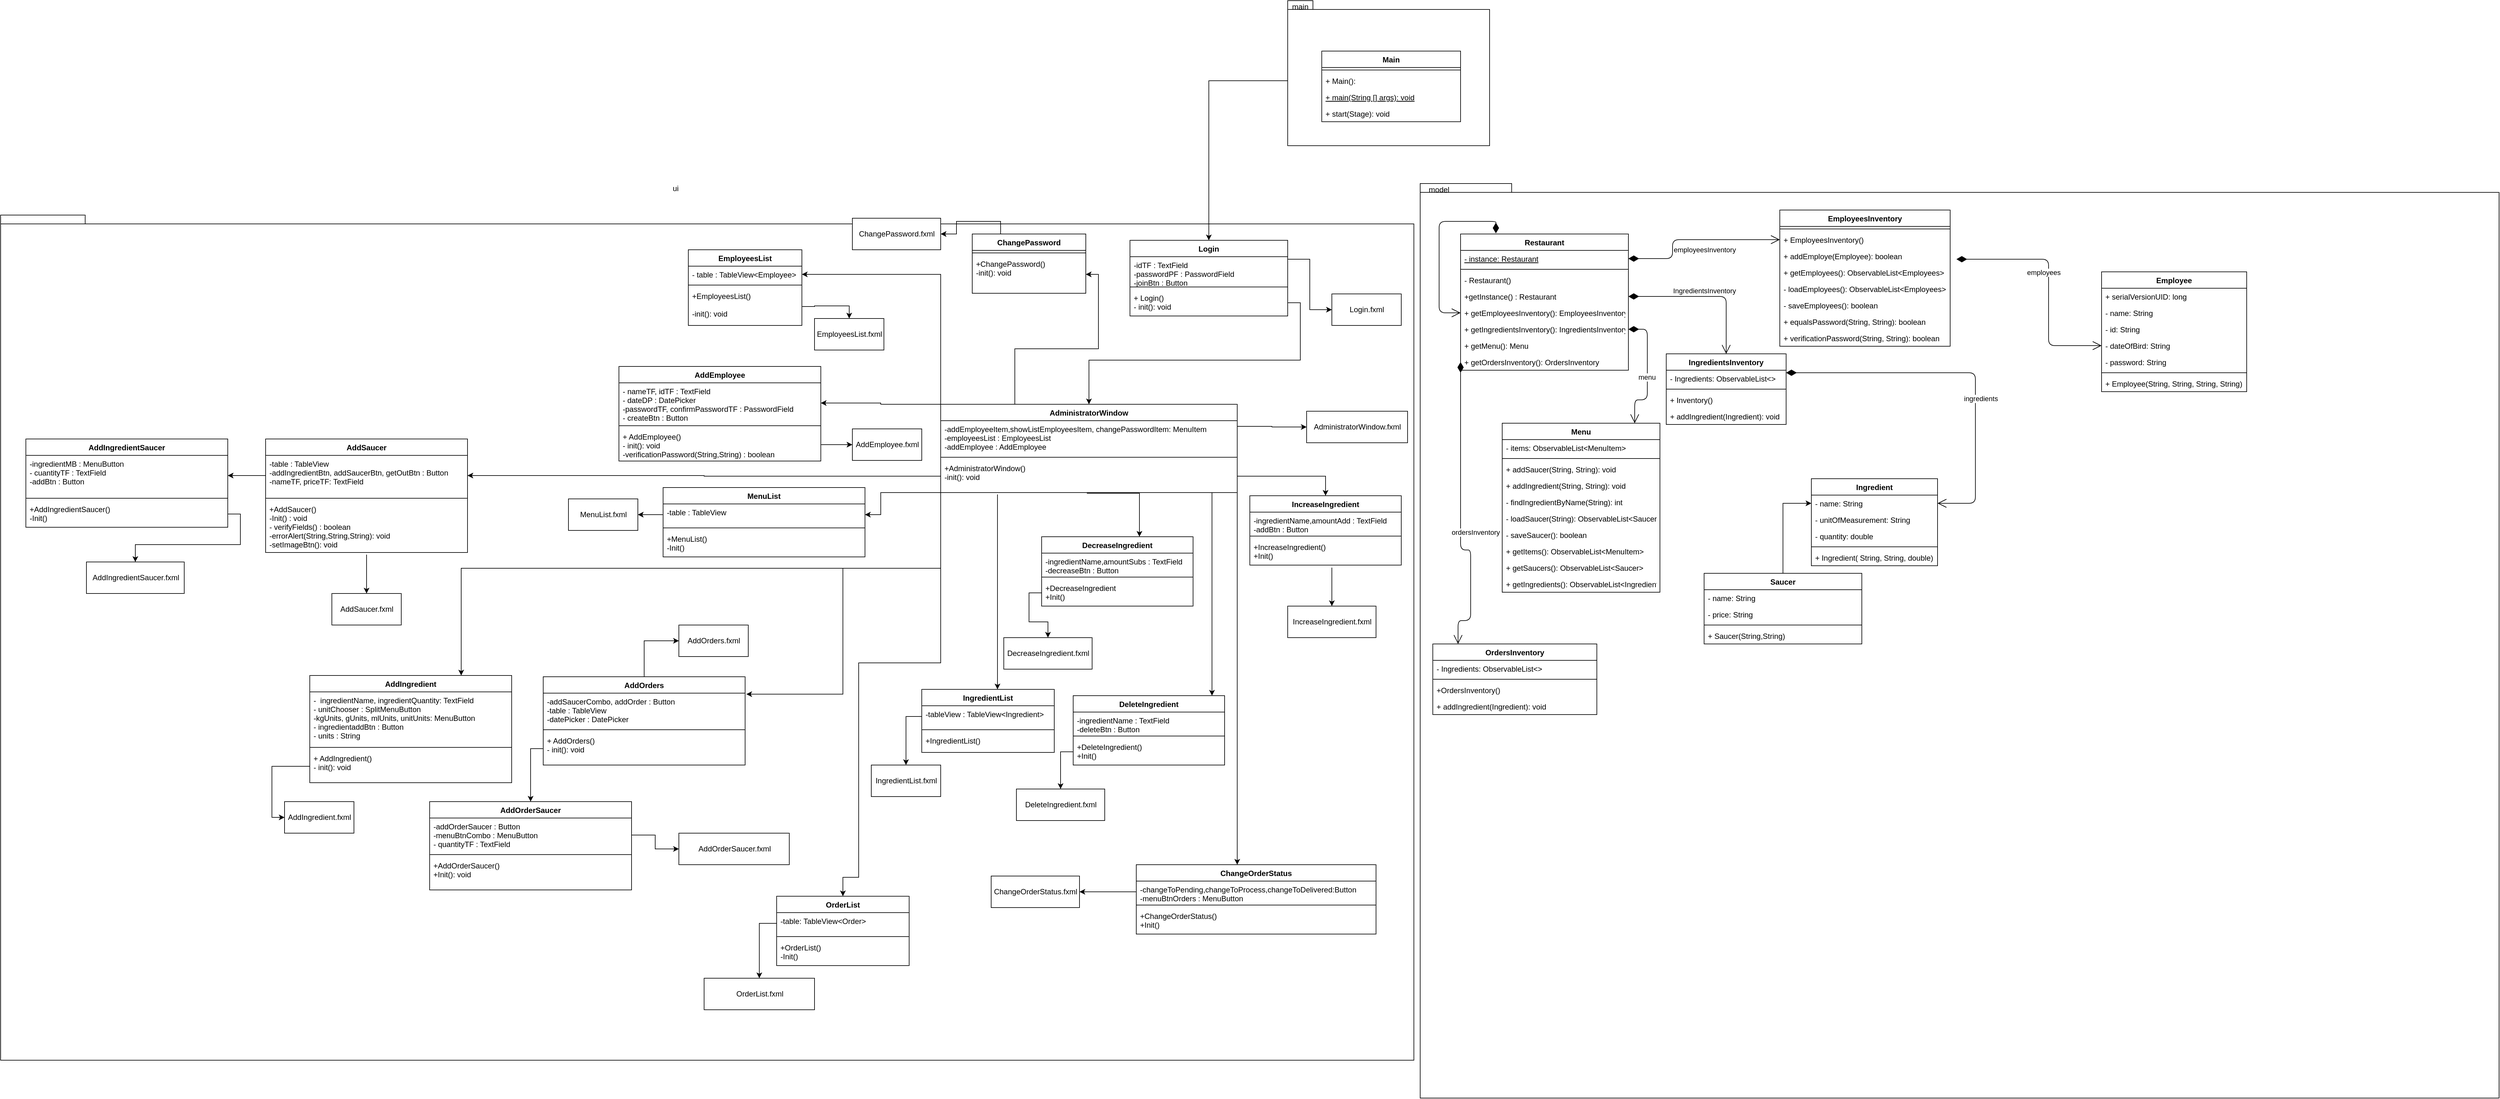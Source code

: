 <mxfile version="15.3.2" type="device"><diagram id="L7kyF5hDS-9kEPvA9DnG" name="Página-1"><mxGraphModel dx="3346" dy="1652" grid="1" gridSize="10" guides="1" tooltips="1" connect="1" arrows="1" fold="1" page="1" pageScale="1" pageWidth="827" pageHeight="1169" math="0" shadow="0"><root><mxCell id="0"/><mxCell id="1" parent="0"/><mxCell id="4UvoIsOAYy2A6t3GpR0r-1" value="" style="shape=folder;fontStyle=1;spacingTop=10;tabWidth=40;tabHeight=14;tabPosition=left;html=1;" parent="1" vertex="1"><mxGeometry x="-1790" y="80" width="2240" height="1340" as="geometry"/></mxCell><mxCell id="4UvoIsOAYy2A6t3GpR0r-2" value="" style="shape=folder;fontStyle=1;spacingTop=10;tabWidth=40;tabHeight=14;tabPosition=left;html=1;" parent="1" vertex="1"><mxGeometry x="460" y="30" width="1710" height="1450" as="geometry"/></mxCell><mxCell id="4UvoIsOAYy2A6t3GpR0r-3" value="ui" style="text;html=1;strokeColor=none;fillColor=none;align=center;verticalAlign=middle;whiteSpace=wrap;rounded=0;" parent="1" vertex="1"><mxGeometry x="-740" y="28" width="40" height="20" as="geometry"/></mxCell><mxCell id="4UvoIsOAYy2A6t3GpR0r-4" value="model" style="text;html=1;strokeColor=none;fillColor=none;align=center;verticalAlign=middle;whiteSpace=wrap;rounded=0;" parent="1" vertex="1"><mxGeometry x="470" y="30" width="40" height="20" as="geometry"/></mxCell><mxCell id="4UvoIsOAYy2A6t3GpR0r-10" value="Restaurant" style="swimlane;fontStyle=1;align=center;verticalAlign=top;childLayout=stackLayout;horizontal=1;startSize=26;horizontalStack=0;resizeParent=1;resizeParentMax=0;resizeLast=0;collapsible=1;marginBottom=0;" parent="1" vertex="1"><mxGeometry x="524" y="110" width="266" height="216" as="geometry"/></mxCell><mxCell id="4UvoIsOAYy2A6t3GpR0r-11" value="- instance: Restaurant" style="text;strokeColor=none;fillColor=none;align=left;verticalAlign=top;spacingLeft=4;spacingRight=4;overflow=hidden;rotatable=0;points=[[0,0.5],[1,0.5]];portConstraint=eastwest;fontStyle=4" parent="4UvoIsOAYy2A6t3GpR0r-10" vertex="1"><mxGeometry y="26" width="266" height="26" as="geometry"/></mxCell><mxCell id="4UvoIsOAYy2A6t3GpR0r-12" value="" style="line;strokeWidth=1;fillColor=none;align=left;verticalAlign=middle;spacingTop=-1;spacingLeft=3;spacingRight=3;rotatable=0;labelPosition=right;points=[];portConstraint=eastwest;" parent="4UvoIsOAYy2A6t3GpR0r-10" vertex="1"><mxGeometry y="52" width="266" height="8" as="geometry"/></mxCell><mxCell id="4UvoIsOAYy2A6t3GpR0r-13" value="- Restaurant()&#10;" style="text;strokeColor=none;fillColor=none;align=left;verticalAlign=top;spacingLeft=4;spacingRight=4;overflow=hidden;rotatable=0;points=[[0,0.5],[1,0.5]];portConstraint=eastwest;" parent="4UvoIsOAYy2A6t3GpR0r-10" vertex="1"><mxGeometry y="60" width="266" height="26" as="geometry"/></mxCell><mxCell id="7pFVxn1feQOgFeOtxgML-3" value="+getInstance() : Restaurant" style="text;strokeColor=none;fillColor=none;align=left;verticalAlign=top;spacingLeft=4;spacingRight=4;overflow=hidden;rotatable=0;points=[[0,0.5],[1,0.5]];portConstraint=eastwest;" parent="4UvoIsOAYy2A6t3GpR0r-10" vertex="1"><mxGeometry y="86" width="266" height="26" as="geometry"/></mxCell><mxCell id="PkDIHdOArDJNJa_vay-x-1" value="+ getEmployeesInventory(): EmployeesInventory" style="text;strokeColor=none;fillColor=none;align=left;verticalAlign=top;spacingLeft=4;spacingRight=4;overflow=hidden;rotatable=0;points=[[0,0.5],[1,0.5]];portConstraint=eastwest;" parent="4UvoIsOAYy2A6t3GpR0r-10" vertex="1"><mxGeometry y="112" width="266" height="26" as="geometry"/></mxCell><mxCell id="PkDIHdOArDJNJa_vay-x-2" value="+ getIngredientsInventory(): IngredientsInventory" style="text;strokeColor=none;fillColor=none;align=left;verticalAlign=top;spacingLeft=4;spacingRight=4;overflow=hidden;rotatable=0;points=[[0,0.5],[1,0.5]];portConstraint=eastwest;" parent="4UvoIsOAYy2A6t3GpR0r-10" vertex="1"><mxGeometry y="138" width="266" height="26" as="geometry"/></mxCell><mxCell id="PkDIHdOArDJNJa_vay-x-3" value="+ getMenu(): Menu" style="text;strokeColor=none;fillColor=none;align=left;verticalAlign=top;spacingLeft=4;spacingRight=4;overflow=hidden;rotatable=0;points=[[0,0.5],[1,0.5]];portConstraint=eastwest;" parent="4UvoIsOAYy2A6t3GpR0r-10" vertex="1"><mxGeometry y="164" width="266" height="26" as="geometry"/></mxCell><mxCell id="PkDIHdOArDJNJa_vay-x-4" value="+ getOrdersInventory(): OrdersInventory" style="text;strokeColor=none;fillColor=none;align=left;verticalAlign=top;spacingLeft=4;spacingRight=4;overflow=hidden;rotatable=0;points=[[0,0.5],[1,0.5]];portConstraint=eastwest;" parent="4UvoIsOAYy2A6t3GpR0r-10" vertex="1"><mxGeometry y="190" width="266" height="26" as="geometry"/></mxCell><mxCell id="4UvoIsOAYy2A6t3GpR0r-14" value="Employee" style="swimlane;fontStyle=1;align=center;verticalAlign=top;childLayout=stackLayout;horizontal=1;startSize=26;horizontalStack=0;resizeParent=1;resizeParentMax=0;resizeLast=0;collapsible=1;marginBottom=0;" parent="1" vertex="1"><mxGeometry x="1540" y="170" width="230" height="190" as="geometry"/></mxCell><mxCell id="lGYI-Bh64b4NxTgiRNu4-3" value="+ serialVersionUID: long" style="text;strokeColor=none;fillColor=none;align=left;verticalAlign=top;spacingLeft=4;spacingRight=4;overflow=hidden;rotatable=0;points=[[0,0.5],[1,0.5]];portConstraint=eastwest;" parent="4UvoIsOAYy2A6t3GpR0r-14" vertex="1"><mxGeometry y="26" width="230" height="26" as="geometry"/></mxCell><mxCell id="4UvoIsOAYy2A6t3GpR0r-15" value="- name: String" style="text;strokeColor=none;fillColor=none;align=left;verticalAlign=top;spacingLeft=4;spacingRight=4;overflow=hidden;rotatable=0;points=[[0,0.5],[1,0.5]];portConstraint=eastwest;" parent="4UvoIsOAYy2A6t3GpR0r-14" vertex="1"><mxGeometry y="52" width="230" height="26" as="geometry"/></mxCell><mxCell id="4UvoIsOAYy2A6t3GpR0r-18" value="- id: String" style="text;strokeColor=none;fillColor=none;align=left;verticalAlign=top;spacingLeft=4;spacingRight=4;overflow=hidden;rotatable=0;points=[[0,0.5],[1,0.5]];portConstraint=eastwest;" parent="4UvoIsOAYy2A6t3GpR0r-14" vertex="1"><mxGeometry y="78" width="230" height="26" as="geometry"/></mxCell><mxCell id="4UvoIsOAYy2A6t3GpR0r-19" value="- dateOfBird: String" style="text;strokeColor=none;fillColor=none;align=left;verticalAlign=top;spacingLeft=4;spacingRight=4;overflow=hidden;rotatable=0;points=[[0,0.5],[1,0.5]];portConstraint=eastwest;" parent="4UvoIsOAYy2A6t3GpR0r-14" vertex="1"><mxGeometry y="104" width="230" height="26" as="geometry"/></mxCell><mxCell id="4UvoIsOAYy2A6t3GpR0r-20" value="- password: String" style="text;strokeColor=none;fillColor=none;align=left;verticalAlign=top;spacingLeft=4;spacingRight=4;overflow=hidden;rotatable=0;points=[[0,0.5],[1,0.5]];portConstraint=eastwest;" parent="4UvoIsOAYy2A6t3GpR0r-14" vertex="1"><mxGeometry y="130" width="230" height="26" as="geometry"/></mxCell><mxCell id="4UvoIsOAYy2A6t3GpR0r-16" value="" style="line;strokeWidth=1;fillColor=none;align=left;verticalAlign=middle;spacingTop=-1;spacingLeft=3;spacingRight=3;rotatable=0;labelPosition=right;points=[];portConstraint=eastwest;" parent="4UvoIsOAYy2A6t3GpR0r-14" vertex="1"><mxGeometry y="156" width="230" height="8" as="geometry"/></mxCell><mxCell id="4UvoIsOAYy2A6t3GpR0r-17" value="+ Employee(String, String, String, String)" style="text;strokeColor=none;fillColor=none;align=left;verticalAlign=top;spacingLeft=4;spacingRight=4;overflow=hidden;rotatable=0;points=[[0,0.5],[1,0.5]];portConstraint=eastwest;" parent="4UvoIsOAYy2A6t3GpR0r-14" vertex="1"><mxGeometry y="164" width="230" height="26" as="geometry"/></mxCell><mxCell id="4UvoIsOAYy2A6t3GpR0r-21" value="Ingredient" style="swimlane;fontStyle=1;align=center;verticalAlign=top;childLayout=stackLayout;horizontal=1;startSize=26;horizontalStack=0;resizeParent=1;resizeParentMax=0;resizeLast=0;collapsible=1;marginBottom=0;" parent="1" vertex="1"><mxGeometry x="1080" y="498" width="200" height="138" as="geometry"/></mxCell><mxCell id="4UvoIsOAYy2A6t3GpR0r-22" value="- name: String" style="text;strokeColor=none;fillColor=none;align=left;verticalAlign=top;spacingLeft=4;spacingRight=4;overflow=hidden;rotatable=0;points=[[0,0.5],[1,0.5]];portConstraint=eastwest;" parent="4UvoIsOAYy2A6t3GpR0r-21" vertex="1"><mxGeometry y="26" width="200" height="26" as="geometry"/></mxCell><mxCell id="4UvoIsOAYy2A6t3GpR0r-25" value="- unitOfMeasurement: String" style="text;strokeColor=none;fillColor=none;align=left;verticalAlign=top;spacingLeft=4;spacingRight=4;overflow=hidden;rotatable=0;points=[[0,0.5],[1,0.5]];portConstraint=eastwest;" parent="4UvoIsOAYy2A6t3GpR0r-21" vertex="1"><mxGeometry y="52" width="200" height="26" as="geometry"/></mxCell><mxCell id="4UvoIsOAYy2A6t3GpR0r-39" value="- quantity: double" style="text;strokeColor=none;fillColor=none;align=left;verticalAlign=top;spacingLeft=4;spacingRight=4;overflow=hidden;rotatable=0;points=[[0,0.5],[1,0.5]];portConstraint=eastwest;" parent="4UvoIsOAYy2A6t3GpR0r-21" vertex="1"><mxGeometry y="78" width="200" height="26" as="geometry"/></mxCell><mxCell id="4UvoIsOAYy2A6t3GpR0r-23" value="" style="line;strokeWidth=1;fillColor=none;align=left;verticalAlign=middle;spacingTop=-1;spacingLeft=3;spacingRight=3;rotatable=0;labelPosition=right;points=[];portConstraint=eastwest;" parent="4UvoIsOAYy2A6t3GpR0r-21" vertex="1"><mxGeometry y="104" width="200" height="8" as="geometry"/></mxCell><mxCell id="4UvoIsOAYy2A6t3GpR0r-24" value="+ Ingredient( String, String, double)" style="text;strokeColor=none;fillColor=none;align=left;verticalAlign=top;spacingLeft=4;spacingRight=4;overflow=hidden;rotatable=0;points=[[0,0.5],[1,0.5]];portConstraint=eastwest;" parent="4UvoIsOAYy2A6t3GpR0r-21" vertex="1"><mxGeometry y="112" width="200" height="26" as="geometry"/></mxCell><mxCell id="4UvoIsOAYy2A6t3GpR0r-26" value="IngredientsInventory" style="swimlane;fontStyle=1;align=center;verticalAlign=top;childLayout=stackLayout;horizontal=1;startSize=26;horizontalStack=0;resizeParent=1;resizeParentMax=0;resizeLast=0;collapsible=1;marginBottom=0;" parent="1" vertex="1"><mxGeometry x="850" y="300" width="190" height="112" as="geometry"/></mxCell><mxCell id="4UvoIsOAYy2A6t3GpR0r-27" value="- Ingredients: ObservableList&lt;&gt; " style="text;strokeColor=none;fillColor=none;align=left;verticalAlign=top;spacingLeft=4;spacingRight=4;overflow=hidden;rotatable=0;points=[[0,0.5],[1,0.5]];portConstraint=eastwest;" parent="4UvoIsOAYy2A6t3GpR0r-26" vertex="1"><mxGeometry y="26" width="190" height="26" as="geometry"/></mxCell><mxCell id="4UvoIsOAYy2A6t3GpR0r-28" value="" style="line;strokeWidth=1;fillColor=none;align=left;verticalAlign=middle;spacingTop=-1;spacingLeft=3;spacingRight=3;rotatable=0;labelPosition=right;points=[];portConstraint=eastwest;" parent="4UvoIsOAYy2A6t3GpR0r-26" vertex="1"><mxGeometry y="52" width="190" height="8" as="geometry"/></mxCell><mxCell id="4UvoIsOAYy2A6t3GpR0r-29" value="+ Inventory()" style="text;strokeColor=none;fillColor=none;align=left;verticalAlign=top;spacingLeft=4;spacingRight=4;overflow=hidden;rotatable=0;points=[[0,0.5],[1,0.5]];portConstraint=eastwest;" parent="4UvoIsOAYy2A6t3GpR0r-26" vertex="1"><mxGeometry y="60" width="190" height="26" as="geometry"/></mxCell><mxCell id="DF9KUVSJpANHtCZs5Mmc-1" value="+ addIngredient(Ingredient): void" style="text;strokeColor=none;fillColor=none;align=left;verticalAlign=top;spacingLeft=4;spacingRight=4;overflow=hidden;rotatable=0;points=[[0,0.5],[1,0.5]];portConstraint=eastwest;" parent="4UvoIsOAYy2A6t3GpR0r-26" vertex="1"><mxGeometry y="86" width="190" height="26" as="geometry"/></mxCell><mxCell id="4UvoIsOAYy2A6t3GpR0r-38" style="edgeStyle=orthogonalEdgeStyle;rounded=0;orthogonalLoop=1;jettySize=auto;html=1;exitX=0.5;exitY=0;exitDx=0;exitDy=0;entryX=0;entryY=0.5;entryDx=0;entryDy=0;" parent="1" source="4UvoIsOAYy2A6t3GpR0r-34" target="4UvoIsOAYy2A6t3GpR0r-22" edge="1"><mxGeometry relative="1" as="geometry"/></mxCell><mxCell id="4UvoIsOAYy2A6t3GpR0r-34" value="Saucer" style="swimlane;fontStyle=1;align=center;verticalAlign=top;childLayout=stackLayout;horizontal=1;startSize=26;horizontalStack=0;resizeParent=1;resizeParentMax=0;resizeLast=0;collapsible=1;marginBottom=0;" parent="1" vertex="1"><mxGeometry x="910" y="648" width="250" height="112" as="geometry"/></mxCell><mxCell id="4UvoIsOAYy2A6t3GpR0r-35" value="- name: String" style="text;strokeColor=none;fillColor=none;align=left;verticalAlign=top;spacingLeft=4;spacingRight=4;overflow=hidden;rotatable=0;points=[[0,0.5],[1,0.5]];portConstraint=eastwest;" parent="4UvoIsOAYy2A6t3GpR0r-34" vertex="1"><mxGeometry y="26" width="250" height="26" as="geometry"/></mxCell><mxCell id="4UvoIsOAYy2A6t3GpR0r-40" value="- price: String" style="text;strokeColor=none;fillColor=none;align=left;verticalAlign=top;spacingLeft=4;spacingRight=4;overflow=hidden;rotatable=0;points=[[0,0.5],[1,0.5]];portConstraint=eastwest;" parent="4UvoIsOAYy2A6t3GpR0r-34" vertex="1"><mxGeometry y="52" width="250" height="26" as="geometry"/></mxCell><mxCell id="4UvoIsOAYy2A6t3GpR0r-36" value="" style="line;strokeWidth=1;fillColor=none;align=left;verticalAlign=middle;spacingTop=-1;spacingLeft=3;spacingRight=3;rotatable=0;labelPosition=right;points=[];portConstraint=eastwest;" parent="4UvoIsOAYy2A6t3GpR0r-34" vertex="1"><mxGeometry y="78" width="250" height="8" as="geometry"/></mxCell><mxCell id="4UvoIsOAYy2A6t3GpR0r-37" value="+ Saucer(String,String)" style="text;strokeColor=none;fillColor=none;align=left;verticalAlign=top;spacingLeft=4;spacingRight=4;overflow=hidden;rotatable=0;points=[[0,0.5],[1,0.5]];portConstraint=eastwest;" parent="4UvoIsOAYy2A6t3GpR0r-34" vertex="1"><mxGeometry y="86" width="250" height="26" as="geometry"/></mxCell><mxCell id="4UvoIsOAYy2A6t3GpR0r-41" value="Login.fxml" style="html=1;" parent="1" vertex="1"><mxGeometry x="320" y="205" width="110" height="50" as="geometry"/></mxCell><mxCell id="4UvoIsOAYy2A6t3GpR0r-46" style="edgeStyle=orthogonalEdgeStyle;rounded=0;orthogonalLoop=1;jettySize=auto;html=1;exitX=1;exitY=0.25;exitDx=0;exitDy=0;entryX=0;entryY=0.5;entryDx=0;entryDy=0;" parent="1" source="4UvoIsOAYy2A6t3GpR0r-42" target="4UvoIsOAYy2A6t3GpR0r-41" edge="1"><mxGeometry relative="1" as="geometry"/></mxCell><mxCell id="4UvoIsOAYy2A6t3GpR0r-42" value="Login" style="swimlane;fontStyle=1;align=center;verticalAlign=top;childLayout=stackLayout;horizontal=1;startSize=26;horizontalStack=0;resizeParent=1;resizeParentMax=0;resizeLast=0;collapsible=1;marginBottom=0;" parent="1" vertex="1"><mxGeometry y="120" width="250" height="120" as="geometry"/></mxCell><mxCell id="4UvoIsOAYy2A6t3GpR0r-43" value="-idTF : TextField&#10;-passwordPF : PasswordField&#10;-joinBtn : Button" style="text;strokeColor=none;fillColor=none;align=left;verticalAlign=top;spacingLeft=4;spacingRight=4;overflow=hidden;rotatable=0;points=[[0,0.5],[1,0.5]];portConstraint=eastwest;" parent="4UvoIsOAYy2A6t3GpR0r-42" vertex="1"><mxGeometry y="26" width="250" height="44" as="geometry"/></mxCell><mxCell id="4UvoIsOAYy2A6t3GpR0r-44" value="" style="line;strokeWidth=1;fillColor=none;align=left;verticalAlign=middle;spacingTop=-1;spacingLeft=3;spacingRight=3;rotatable=0;labelPosition=right;points=[];portConstraint=eastwest;" parent="4UvoIsOAYy2A6t3GpR0r-42" vertex="1"><mxGeometry y="70" width="250" height="8" as="geometry"/></mxCell><mxCell id="4UvoIsOAYy2A6t3GpR0r-45" value="+ Login()&#10;- init(): void" style="text;strokeColor=none;fillColor=none;align=left;verticalAlign=top;spacingLeft=4;spacingRight=4;overflow=hidden;rotatable=0;points=[[0,0.5],[1,0.5]];portConstraint=eastwest;" parent="4UvoIsOAYy2A6t3GpR0r-42" vertex="1"><mxGeometry y="78" width="250" height="42" as="geometry"/></mxCell><mxCell id="DF9KUVSJpANHtCZs5Mmc-2" value="EmployeesInventory" style="swimlane;fontStyle=1;align=center;verticalAlign=top;childLayout=stackLayout;horizontal=1;startSize=26;horizontalStack=0;resizeParent=1;resizeParentMax=0;resizeLast=0;collapsible=1;marginBottom=0;" parent="1" vertex="1"><mxGeometry x="1030" y="72" width="270" height="216" as="geometry"/></mxCell><mxCell id="DF9KUVSJpANHtCZs5Mmc-4" value="" style="line;strokeWidth=1;fillColor=none;align=left;verticalAlign=middle;spacingTop=-1;spacingLeft=3;spacingRight=3;rotatable=0;labelPosition=right;points=[];portConstraint=eastwest;" parent="DF9KUVSJpANHtCZs5Mmc-2" vertex="1"><mxGeometry y="26" width="270" height="8" as="geometry"/></mxCell><mxCell id="DF9KUVSJpANHtCZs5Mmc-5" value="+ EmployeesInventory()" style="text;strokeColor=none;fillColor=none;align=left;verticalAlign=top;spacingLeft=4;spacingRight=4;overflow=hidden;rotatable=0;points=[[0,0.5],[1,0.5]];portConstraint=eastwest;" parent="DF9KUVSJpANHtCZs5Mmc-2" vertex="1"><mxGeometry y="34" width="270" height="26" as="geometry"/></mxCell><mxCell id="DF9KUVSJpANHtCZs5Mmc-24" value="+ addEmploye(Employee): boolean" style="text;strokeColor=none;fillColor=none;align=left;verticalAlign=top;spacingLeft=4;spacingRight=4;overflow=hidden;rotatable=0;points=[[0,0.5],[1,0.5]];portConstraint=eastwest;" parent="DF9KUVSJpANHtCZs5Mmc-2" vertex="1"><mxGeometry y="60" width="270" height="26" as="geometry"/></mxCell><mxCell id="DF9KUVSJpANHtCZs5Mmc-25" value="+ getEmployees(): ObservableList&lt;Employees&gt;" style="text;strokeColor=none;fillColor=none;align=left;verticalAlign=top;spacingLeft=4;spacingRight=4;overflow=hidden;rotatable=0;points=[[0,0.5],[1,0.5]];portConstraint=eastwest;" parent="DF9KUVSJpANHtCZs5Mmc-2" vertex="1"><mxGeometry y="86" width="270" height="26" as="geometry"/></mxCell><mxCell id="DF9KUVSJpANHtCZs5Mmc-32" value="- loadEmployees(): ObservableList&lt;Employees&gt;" style="text;strokeColor=none;fillColor=none;align=left;verticalAlign=top;spacingLeft=4;spacingRight=4;overflow=hidden;rotatable=0;points=[[0,0.5],[1,0.5]];portConstraint=eastwest;" parent="DF9KUVSJpANHtCZs5Mmc-2" vertex="1"><mxGeometry y="112" width="270" height="26" as="geometry"/></mxCell><mxCell id="DF9KUVSJpANHtCZs5Mmc-33" value="- saveEmployees(): boolean" style="text;strokeColor=none;fillColor=none;align=left;verticalAlign=top;spacingLeft=4;spacingRight=4;overflow=hidden;rotatable=0;points=[[0,0.5],[1,0.5]];portConstraint=eastwest;" parent="DF9KUVSJpANHtCZs5Mmc-2" vertex="1"><mxGeometry y="138" width="270" height="26" as="geometry"/></mxCell><mxCell id="lGYI-Bh64b4NxTgiRNu4-1" value="+ equalsPassword(String, String): boolean" style="text;strokeColor=none;fillColor=none;align=left;verticalAlign=top;spacingLeft=4;spacingRight=4;overflow=hidden;rotatable=0;points=[[0,0.5],[1,0.5]];portConstraint=eastwest;" parent="DF9KUVSJpANHtCZs5Mmc-2" vertex="1"><mxGeometry y="164" width="270" height="26" as="geometry"/></mxCell><mxCell id="lGYI-Bh64b4NxTgiRNu4-2" value="+ verificationPassword(String, String): boolean" style="text;strokeColor=none;fillColor=none;align=left;verticalAlign=top;spacingLeft=4;spacingRight=4;overflow=hidden;rotatable=0;points=[[0,0.5],[1,0.5]];portConstraint=eastwest;" parent="DF9KUVSJpANHtCZs5Mmc-2" vertex="1"><mxGeometry y="190" width="270" height="26" as="geometry"/></mxCell><mxCell id="DF9KUVSJpANHtCZs5Mmc-8" style="edgeStyle=orthogonalEdgeStyle;rounded=0;orthogonalLoop=1;jettySize=auto;html=1;exitX=0;exitY=0.5;exitDx=0;exitDy=0;entryX=0.5;entryY=0;entryDx=0;entryDy=0;" parent="1" source="4UvoIsOAYy2A6t3GpR0r-9" target="4UvoIsOAYy2A6t3GpR0r-42" edge="1"><mxGeometry relative="1" as="geometry"/></mxCell><mxCell id="DF9KUVSJpANHtCZs5Mmc-9" style="edgeStyle=orthogonalEdgeStyle;rounded=0;orthogonalLoop=1;jettySize=auto;html=1;exitX=0.5;exitY=1;exitDx=0;exitDy=0;exitPerimeter=0;" parent="1" source="4UvoIsOAYy2A6t3GpR0r-1" target="4UvoIsOAYy2A6t3GpR0r-1" edge="1"><mxGeometry relative="1" as="geometry"/></mxCell><mxCell id="DF9KUVSJpANHtCZs5Mmc-16" style="edgeStyle=orthogonalEdgeStyle;rounded=0;orthogonalLoop=1;jettySize=auto;html=1;exitX=1;exitY=0.25;exitDx=0;exitDy=0;entryX=0;entryY=0.5;entryDx=0;entryDy=0;" parent="1" source="DF9KUVSJpANHtCZs5Mmc-10" target="DF9KUVSJpANHtCZs5Mmc-15" edge="1"><mxGeometry relative="1" as="geometry"/></mxCell><mxCell id="z_QZywUsIqtqfTXXxMvh-6" style="edgeStyle=orthogonalEdgeStyle;rounded=0;orthogonalLoop=1;jettySize=auto;html=1;exitX=0;exitY=0;exitDx=0;exitDy=0;entryX=1;entryY=0.5;entryDx=0;entryDy=0;" parent="1" source="DF9KUVSJpANHtCZs5Mmc-10" target="z_QZywUsIqtqfTXXxMvh-8" edge="1"><mxGeometry relative="1" as="geometry"><mxPoint x="-60" y="294" as="targetPoint"/></mxGeometry></mxCell><mxCell id="7pFVxn1feQOgFeOtxgML-8" style="edgeStyle=orthogonalEdgeStyle;rounded=0;orthogonalLoop=1;jettySize=auto;html=1;exitX=0.25;exitY=0;exitDx=0;exitDy=0;entryX=1;entryY=0.5;entryDx=0;entryDy=0;" parent="1" source="DF9KUVSJpANHtCZs5Mmc-10" target="z_QZywUsIqtqfTXXxMvh-17" edge="1"><mxGeometry relative="1" as="geometry"/></mxCell><mxCell id="DF9KUVSJpANHtCZs5Mmc-10" value="AdministratorWindow" style="swimlane;fontStyle=1;align=center;verticalAlign=top;childLayout=stackLayout;horizontal=1;startSize=26;horizontalStack=0;resizeParent=1;resizeParentMax=0;resizeLast=0;collapsible=1;marginBottom=0;" parent="1" vertex="1"><mxGeometry x="-300" y="380" width="470" height="140" as="geometry"/></mxCell><mxCell id="DF9KUVSJpANHtCZs5Mmc-11" value="-addEmployeeItem,showListEmployeesItem, changePasswordItem: MenuItem&#10;-employeesList : EmployeesList&#10;-addEmployee : AddEmployee" style="text;strokeColor=none;fillColor=none;align=left;verticalAlign=top;spacingLeft=4;spacingRight=4;overflow=hidden;rotatable=0;points=[[0,0.5],[1,0.5]];portConstraint=eastwest;" parent="DF9KUVSJpANHtCZs5Mmc-10" vertex="1"><mxGeometry y="26" width="470" height="54" as="geometry"/></mxCell><mxCell id="DF9KUVSJpANHtCZs5Mmc-12" value="" style="line;strokeWidth=1;fillColor=none;align=left;verticalAlign=middle;spacingTop=-1;spacingLeft=3;spacingRight=3;rotatable=0;labelPosition=right;points=[];portConstraint=eastwest;" parent="DF9KUVSJpANHtCZs5Mmc-10" vertex="1"><mxGeometry y="80" width="470" height="8" as="geometry"/></mxCell><mxCell id="DF9KUVSJpANHtCZs5Mmc-13" value="+AdministratorWindow()&#10;-init(): void" style="text;strokeColor=none;fillColor=none;align=left;verticalAlign=top;spacingLeft=4;spacingRight=4;overflow=hidden;rotatable=0;points=[[0,0.5],[1,0.5]];portConstraint=eastwest;" parent="DF9KUVSJpANHtCZs5Mmc-10" vertex="1"><mxGeometry y="88" width="470" height="52" as="geometry"/></mxCell><mxCell id="DF9KUVSJpANHtCZs5Mmc-14" style="edgeStyle=orthogonalEdgeStyle;rounded=0;orthogonalLoop=1;jettySize=auto;html=1;exitX=1;exitY=0.5;exitDx=0;exitDy=0;entryX=0.5;entryY=0;entryDx=0;entryDy=0;" parent="1" source="4UvoIsOAYy2A6t3GpR0r-45" target="DF9KUVSJpANHtCZs5Mmc-10" edge="1"><mxGeometry relative="1" as="geometry"/></mxCell><mxCell id="DF9KUVSJpANHtCZs5Mmc-15" value="AdministratorWindow.fxml" style="html=1;" parent="1" vertex="1"><mxGeometry x="280" y="391" width="160" height="50" as="geometry"/></mxCell><mxCell id="DF9KUVSJpANHtCZs5Mmc-17" value="AddEmployee" style="swimlane;fontStyle=1;align=center;verticalAlign=top;childLayout=stackLayout;horizontal=1;startSize=26;horizontalStack=0;resizeParent=1;resizeParentMax=0;resizeLast=0;collapsible=1;marginBottom=0;" parent="1" vertex="1"><mxGeometry x="-810" y="320" width="320" height="150" as="geometry"/></mxCell><mxCell id="DF9KUVSJpANHtCZs5Mmc-18" value="- nameTF, idTF : TextField&#10;- dateDP : DatePicker&#10;-passwordTF, confirmPasswordTF : PasswordField&#10;- createBtn : Button" style="text;strokeColor=none;fillColor=none;align=left;verticalAlign=top;spacingLeft=4;spacingRight=4;overflow=hidden;rotatable=0;points=[[0,0.5],[1,0.5]];portConstraint=eastwest;" parent="DF9KUVSJpANHtCZs5Mmc-17" vertex="1"><mxGeometry y="26" width="320" height="64" as="geometry"/></mxCell><mxCell id="DF9KUVSJpANHtCZs5Mmc-19" value="" style="line;strokeWidth=1;fillColor=none;align=left;verticalAlign=middle;spacingTop=-1;spacingLeft=3;spacingRight=3;rotatable=0;labelPosition=right;points=[];portConstraint=eastwest;" parent="DF9KUVSJpANHtCZs5Mmc-17" vertex="1"><mxGeometry y="90" width="320" height="8" as="geometry"/></mxCell><mxCell id="DF9KUVSJpANHtCZs5Mmc-20" value="+ AddEmployee()&#10;- init(): void&#10;-verificationPassword(String,String) : boolean" style="text;strokeColor=none;fillColor=none;align=left;verticalAlign=top;spacingLeft=4;spacingRight=4;overflow=hidden;rotatable=0;points=[[0,0.5],[1,0.5]];portConstraint=eastwest;" parent="DF9KUVSJpANHtCZs5Mmc-17" vertex="1"><mxGeometry y="98" width="320" height="52" as="geometry"/></mxCell><mxCell id="DF9KUVSJpANHtCZs5Mmc-21" value="AddEmployee.fxml" style="html=1;" parent="1" vertex="1"><mxGeometry x="-440" y="419" width="110" height="50" as="geometry"/></mxCell><mxCell id="DF9KUVSJpANHtCZs5Mmc-22" style="edgeStyle=orthogonalEdgeStyle;rounded=0;orthogonalLoop=1;jettySize=auto;html=1;exitX=0;exitY=0.5;exitDx=0;exitDy=0;entryX=1;entryY=0.5;entryDx=0;entryDy=0;" parent="1" source="DF9KUVSJpANHtCZs5Mmc-11" target="DF9KUVSJpANHtCZs5Mmc-18" edge="1"><mxGeometry relative="1" as="geometry"><Array as="points"><mxPoint x="-300" y="380"/><mxPoint x="-395" y="380"/><mxPoint x="-395" y="378"/></Array></mxGeometry></mxCell><mxCell id="z_QZywUsIqtqfTXXxMvh-7" value="EmployeesList" style="swimlane;fontStyle=1;align=center;verticalAlign=top;childLayout=stackLayout;horizontal=1;startSize=26;horizontalStack=0;resizeParent=1;resizeParentMax=0;resizeLast=0;collapsible=1;marginBottom=0;" parent="1" vertex="1"><mxGeometry x="-700" y="135" width="180" height="120" as="geometry"/></mxCell><mxCell id="z_QZywUsIqtqfTXXxMvh-8" value="- table : TableView&lt;Employee&gt;" style="text;strokeColor=none;fillColor=none;align=left;verticalAlign=top;spacingLeft=4;spacingRight=4;overflow=hidden;rotatable=0;points=[[0,0.5],[1,0.5]];portConstraint=eastwest;" parent="z_QZywUsIqtqfTXXxMvh-7" vertex="1"><mxGeometry y="26" width="180" height="26" as="geometry"/></mxCell><mxCell id="z_QZywUsIqtqfTXXxMvh-9" value="" style="line;strokeWidth=1;fillColor=none;align=left;verticalAlign=middle;spacingTop=-1;spacingLeft=3;spacingRight=3;rotatable=0;labelPosition=right;points=[];portConstraint=eastwest;" parent="z_QZywUsIqtqfTXXxMvh-7" vertex="1"><mxGeometry y="52" width="180" height="8" as="geometry"/></mxCell><mxCell id="z_QZywUsIqtqfTXXxMvh-10" value="+EmployeesList()&#10;&#10;-init(): void&#10;" style="text;strokeColor=none;fillColor=none;align=left;verticalAlign=top;spacingLeft=4;spacingRight=4;overflow=hidden;rotatable=0;points=[[0,0.5],[1,0.5]];portConstraint=eastwest;" parent="z_QZywUsIqtqfTXXxMvh-7" vertex="1"><mxGeometry y="60" width="180" height="60" as="geometry"/></mxCell><mxCell id="z_QZywUsIqtqfTXXxMvh-12" value="EmployeesList.fxml" style="html=1;" parent="1" vertex="1"><mxGeometry x="-500" y="244" width="110" height="50" as="geometry"/></mxCell><mxCell id="z_QZywUsIqtqfTXXxMvh-13" style="edgeStyle=orthogonalEdgeStyle;rounded=0;orthogonalLoop=1;jettySize=auto;html=1;exitX=1;exitY=0.5;exitDx=0;exitDy=0;entryX=0.5;entryY=0;entryDx=0;entryDy=0;" parent="1" source="z_QZywUsIqtqfTXXxMvh-10" target="z_QZywUsIqtqfTXXxMvh-12" edge="1"><mxGeometry relative="1" as="geometry"/></mxCell><mxCell id="z_QZywUsIqtqfTXXxMvh-19" style="edgeStyle=orthogonalEdgeStyle;rounded=0;orthogonalLoop=1;jettySize=auto;html=1;exitX=0.25;exitY=0;exitDx=0;exitDy=0;entryX=1;entryY=0.5;entryDx=0;entryDy=0;" parent="1" source="z_QZywUsIqtqfTXXxMvh-14" target="z_QZywUsIqtqfTXXxMvh-18" edge="1"><mxGeometry relative="1" as="geometry"/></mxCell><mxCell id="z_QZywUsIqtqfTXXxMvh-14" value="ChangePassword" style="swimlane;fontStyle=1;align=center;verticalAlign=top;childLayout=stackLayout;horizontal=1;startSize=26;horizontalStack=0;resizeParent=1;resizeParentMax=0;resizeLast=0;collapsible=1;marginBottom=0;" parent="1" vertex="1"><mxGeometry x="-250" y="110" width="180" height="94" as="geometry"/></mxCell><mxCell id="z_QZywUsIqtqfTXXxMvh-16" value="" style="line;strokeWidth=1;fillColor=none;align=left;verticalAlign=middle;spacingTop=-1;spacingLeft=3;spacingRight=3;rotatable=0;labelPosition=right;points=[];portConstraint=eastwest;" parent="z_QZywUsIqtqfTXXxMvh-14" vertex="1"><mxGeometry y="26" width="180" height="8" as="geometry"/></mxCell><mxCell id="z_QZywUsIqtqfTXXxMvh-17" value="+ChangePassword()&#10;-init(): void" style="text;strokeColor=none;fillColor=none;align=left;verticalAlign=top;spacingLeft=4;spacingRight=4;overflow=hidden;rotatable=0;points=[[0,0.5],[1,0.5]];portConstraint=eastwest;" parent="z_QZywUsIqtqfTXXxMvh-14" vertex="1"><mxGeometry y="34" width="180" height="60" as="geometry"/></mxCell><mxCell id="z_QZywUsIqtqfTXXxMvh-18" value="ChangePassword.fxml" style="html=1;" parent="1" vertex="1"><mxGeometry x="-440" y="85" width="140" height="50" as="geometry"/></mxCell><mxCell id="7pFVxn1feQOgFeOtxgML-1" value="" style="endArrow=open;html=1;endSize=12;startArrow=diamondThin;startSize=14;startFill=1;edgeStyle=orthogonalEdgeStyle;align=left;verticalAlign=bottom;entryX=0;entryY=0.5;entryDx=0;entryDy=0;" parent="1" target="PkDIHdOArDJNJa_vay-x-1" edge="1"><mxGeometry x="-0.868" y="-22" relative="1" as="geometry"><mxPoint x="580" y="109" as="sourcePoint"/><mxPoint x="670" y="50" as="targetPoint"/><Array as="points"><mxPoint x="580" y="90"/><mxPoint x="490" y="90"/><mxPoint x="490" y="235"/></Array><mxPoint x="20" y="12" as="offset"/></mxGeometry></mxCell><mxCell id="7pFVxn1feQOgFeOtxgML-4" value="" style="shape=folder;fontStyle=1;spacingTop=10;tabWidth=40;tabHeight=14;tabPosition=left;html=1;" parent="1" vertex="1"><mxGeometry x="250" y="-260" width="320" height="230" as="geometry"/></mxCell><mxCell id="4UvoIsOAYy2A6t3GpR0r-5" value="Main" style="swimlane;fontStyle=1;align=center;verticalAlign=top;childLayout=stackLayout;horizontal=1;startSize=26;horizontalStack=0;resizeParent=1;resizeParentMax=0;resizeLast=0;collapsible=1;marginBottom=0;" parent="1" vertex="1"><mxGeometry x="304" y="-180" width="220" height="112" as="geometry"/></mxCell><mxCell id="4UvoIsOAYy2A6t3GpR0r-7" value="" style="line;strokeWidth=1;fillColor=none;align=left;verticalAlign=middle;spacingTop=-1;spacingLeft=3;spacingRight=3;rotatable=0;labelPosition=right;points=[];portConstraint=eastwest;" parent="4UvoIsOAYy2A6t3GpR0r-5" vertex="1"><mxGeometry y="26" width="220" height="8" as="geometry"/></mxCell><mxCell id="4UvoIsOAYy2A6t3GpR0r-9" value="+ Main():" style="text;strokeColor=none;fillColor=none;align=left;verticalAlign=top;spacingLeft=4;spacingRight=4;overflow=hidden;rotatable=0;points=[[0,0.5],[1,0.5]];portConstraint=eastwest;" parent="4UvoIsOAYy2A6t3GpR0r-5" vertex="1"><mxGeometry y="34" width="220" height="26" as="geometry"/></mxCell><mxCell id="7pFVxn1feQOgFeOtxgML-5" value="+ main(String [] args): void" style="text;align=left;verticalAlign=top;spacingLeft=4;spacingRight=4;overflow=hidden;rotatable=0;points=[[0,0.5],[1,0.5]];portConstraint=eastwest;fontStyle=4" parent="4UvoIsOAYy2A6t3GpR0r-5" vertex="1"><mxGeometry y="60" width="220" height="26" as="geometry"/></mxCell><mxCell id="7pFVxn1feQOgFeOtxgML-6" value="+ start(Stage): void" style="text;align=left;verticalAlign=top;spacingLeft=4;spacingRight=4;overflow=hidden;rotatable=0;points=[[0,0.5],[1,0.5]];portConstraint=eastwest;fontStyle=0" parent="4UvoIsOAYy2A6t3GpR0r-5" vertex="1"><mxGeometry y="86" width="220" height="26" as="geometry"/></mxCell><mxCell id="7pFVxn1feQOgFeOtxgML-7" value="main" style="text;html=1;strokeColor=none;fillColor=none;align=center;verticalAlign=middle;whiteSpace=wrap;rounded=0;" parent="1" vertex="1"><mxGeometry x="250" y="-260" width="40" height="20" as="geometry"/></mxCell><mxCell id="Frpfq7M44Ly7dwrJV1uX-5" value="&lt;span style=&quot;text-align: center&quot;&gt;employeesInventory&lt;/span&gt;" style="endArrow=open;html=1;endSize=12;startArrow=diamondThin;startSize=14;startFill=1;edgeStyle=orthogonalEdgeStyle;align=left;verticalAlign=bottom;exitX=1;exitY=0.5;exitDx=0;exitDy=0;entryX=0;entryY=0.5;entryDx=0;entryDy=0;" parent="1" source="4UvoIsOAYy2A6t3GpR0r-11" target="DF9KUVSJpANHtCZs5Mmc-5" edge="1"><mxGeometry x="-0.444" relative="1" as="geometry"><mxPoint x="770" y="190" as="sourcePoint"/><mxPoint x="930" y="190" as="targetPoint"/><Array as="points"><mxPoint x="860" y="149"/><mxPoint x="860" y="119"/></Array><mxPoint as="offset"/></mxGeometry></mxCell><mxCell id="Frpfq7M44Ly7dwrJV1uX-6" value="&lt;span style=&quot;text-align: center&quot;&gt;IngredientsInventory&lt;/span&gt;" style="endArrow=open;html=1;endSize=12;startArrow=diamondThin;startSize=14;startFill=1;edgeStyle=orthogonalEdgeStyle;align=left;verticalAlign=bottom;entryX=0.5;entryY=0;entryDx=0;entryDy=0;exitX=1;exitY=0.5;exitDx=0;exitDy=0;" parent="1" source="7pFVxn1feQOgFeOtxgML-3" target="4UvoIsOAYy2A6t3GpR0r-26" edge="1"><mxGeometry x="-0.444" relative="1" as="geometry"><mxPoint x="684" y="200" as="sourcePoint"/><mxPoint x="1040" y="160" as="targetPoint"/><Array as="points"><mxPoint x="945" y="209"/></Array><mxPoint as="offset"/></mxGeometry></mxCell><mxCell id="Frpfq7M44Ly7dwrJV1uX-8" value="&lt;span style=&quot;text-align: center&quot;&gt;employees&lt;/span&gt;" style="endArrow=open;html=1;endSize=12;startArrow=diamondThin;startSize=14;startFill=1;edgeStyle=orthogonalEdgeStyle;align=left;verticalAlign=bottom;exitX=1.037;exitY=0.692;exitDx=0;exitDy=0;entryX=0;entryY=0.5;entryDx=0;entryDy=0;exitPerimeter=0;" parent="1" source="DF9KUVSJpANHtCZs5Mmc-24" target="4UvoIsOAYy2A6t3GpR0r-19" edge="1"><mxGeometry x="-0.401" y="-30" relative="1" as="geometry"><mxPoint x="1280" y="400" as="sourcePoint"/><mxPoint x="1626" y="370" as="targetPoint"/><Array as="points"><mxPoint x="1456" y="150"/><mxPoint x="1456" y="287"/></Array><mxPoint as="offset"/></mxGeometry></mxCell><mxCell id="Frpfq7M44Ly7dwrJV1uX-10" value="&lt;span style=&quot;text-align: center&quot;&gt;ingredients&lt;/span&gt;" style="endArrow=open;html=1;endSize=12;startArrow=diamondThin;startSize=14;startFill=1;edgeStyle=orthogonalEdgeStyle;align=left;verticalAlign=bottom;exitX=1.037;exitY=0.692;exitDx=0;exitDy=0;entryX=1;entryY=0.5;entryDx=0;entryDy=0;exitPerimeter=0;" parent="1" target="4UvoIsOAYy2A6t3GpR0r-22" edge="1"><mxGeometry x="0.235" y="-20" relative="1" as="geometry"><mxPoint x="1040.0" y="330.002" as="sourcePoint"/><mxPoint x="1270.01" y="467.01" as="targetPoint"/><Array as="points"><mxPoint x="1340" y="330"/><mxPoint x="1340" y="537"/></Array><mxPoint as="offset"/></mxGeometry></mxCell><mxCell id="Frpfq7M44Ly7dwrJV1uX-11" value="Menu" style="swimlane;fontStyle=1;align=center;verticalAlign=top;childLayout=stackLayout;horizontal=1;startSize=26;horizontalStack=0;resizeParent=1;resizeParentMax=0;resizeLast=0;collapsible=1;marginBottom=0;" parent="1" vertex="1"><mxGeometry x="590" y="410" width="250" height="268" as="geometry"/></mxCell><mxCell id="Frpfq7M44Ly7dwrJV1uX-16" value="- items: ObservableList&lt;MenuItem&gt;" style="text;strokeColor=none;fillColor=none;align=left;verticalAlign=top;spacingLeft=4;spacingRight=4;overflow=hidden;rotatable=0;points=[[0,0.5],[1,0.5]];portConstraint=eastwest;" parent="Frpfq7M44Ly7dwrJV1uX-11" vertex="1"><mxGeometry y="26" width="250" height="26" as="geometry"/></mxCell><mxCell id="Frpfq7M44Ly7dwrJV1uX-13" value="" style="line;strokeWidth=1;fillColor=none;align=left;verticalAlign=middle;spacingTop=-1;spacingLeft=3;spacingRight=3;rotatable=0;labelPosition=right;points=[];portConstraint=eastwest;" parent="Frpfq7M44Ly7dwrJV1uX-11" vertex="1"><mxGeometry y="52" width="250" height="8" as="geometry"/></mxCell><mxCell id="Frpfq7M44Ly7dwrJV1uX-12" value="+ addSaucer(String, String): void" style="text;strokeColor=none;fillColor=none;align=left;verticalAlign=top;spacingLeft=4;spacingRight=4;overflow=hidden;rotatable=0;points=[[0,0.5],[1,0.5]];portConstraint=eastwest;" parent="Frpfq7M44Ly7dwrJV1uX-11" vertex="1"><mxGeometry y="60" width="250" height="26" as="geometry"/></mxCell><mxCell id="Frpfq7M44Ly7dwrJV1uX-14" value="+ addIngredient(String, String): void " style="text;strokeColor=none;fillColor=none;align=left;verticalAlign=top;spacingLeft=4;spacingRight=4;overflow=hidden;rotatable=0;points=[[0,0.5],[1,0.5]];portConstraint=eastwest;" parent="Frpfq7M44Ly7dwrJV1uX-11" vertex="1"><mxGeometry y="86" width="250" height="26" as="geometry"/></mxCell><mxCell id="Frpfq7M44Ly7dwrJV1uX-17" value="- findIngredientByName(String): int" style="text;strokeColor=none;fillColor=none;align=left;verticalAlign=top;spacingLeft=4;spacingRight=4;overflow=hidden;rotatable=0;points=[[0,0.5],[1,0.5]];portConstraint=eastwest;" parent="Frpfq7M44Ly7dwrJV1uX-11" vertex="1"><mxGeometry y="112" width="250" height="26" as="geometry"/></mxCell><mxCell id="Frpfq7M44Ly7dwrJV1uX-18" value="- loadSaucer(String): ObservableList&lt;Saucer&gt;" style="text;strokeColor=none;fillColor=none;align=left;verticalAlign=top;spacingLeft=4;spacingRight=4;overflow=hidden;rotatable=0;points=[[0,0.5],[1,0.5]];portConstraint=eastwest;" parent="Frpfq7M44Ly7dwrJV1uX-11" vertex="1"><mxGeometry y="138" width="250" height="26" as="geometry"/></mxCell><mxCell id="Frpfq7M44Ly7dwrJV1uX-19" value="- saveSaucer(): boolean" style="text;strokeColor=none;fillColor=none;align=left;verticalAlign=top;spacingLeft=4;spacingRight=4;overflow=hidden;rotatable=0;points=[[0,0.5],[1,0.5]];portConstraint=eastwest;" parent="Frpfq7M44Ly7dwrJV1uX-11" vertex="1"><mxGeometry y="164" width="250" height="26" as="geometry"/></mxCell><mxCell id="Frpfq7M44Ly7dwrJV1uX-20" value="+ getItems(): ObservableList&lt;MenuItem&gt;" style="text;strokeColor=none;fillColor=none;align=left;verticalAlign=top;spacingLeft=4;spacingRight=4;overflow=hidden;rotatable=0;points=[[0,0.5],[1,0.5]];portConstraint=eastwest;" parent="Frpfq7M44Ly7dwrJV1uX-11" vertex="1"><mxGeometry y="190" width="250" height="26" as="geometry"/></mxCell><mxCell id="Frpfq7M44Ly7dwrJV1uX-21" value="+ getSaucers(): ObservableList&lt;Saucer&gt;" style="text;strokeColor=none;fillColor=none;align=left;verticalAlign=top;spacingLeft=4;spacingRight=4;overflow=hidden;rotatable=0;points=[[0,0.5],[1,0.5]];portConstraint=eastwest;" parent="Frpfq7M44Ly7dwrJV1uX-11" vertex="1"><mxGeometry y="216" width="250" height="26" as="geometry"/></mxCell><mxCell id="Frpfq7M44Ly7dwrJV1uX-22" value="+ getIngredients(): ObservableList&lt;Ingredient&gt;" style="text;strokeColor=none;fillColor=none;align=left;verticalAlign=top;spacingLeft=4;spacingRight=4;overflow=hidden;rotatable=0;points=[[0,0.5],[1,0.5]];portConstraint=eastwest;" parent="Frpfq7M44Ly7dwrJV1uX-11" vertex="1"><mxGeometry y="242" width="250" height="26" as="geometry"/></mxCell><mxCell id="Frpfq7M44Ly7dwrJV1uX-23" value="&lt;span style=&quot;text-align: center&quot;&gt;menu&lt;/span&gt;" style="endArrow=open;html=1;endSize=12;startArrow=diamondThin;startSize=14;startFill=1;edgeStyle=orthogonalEdgeStyle;align=left;verticalAlign=bottom;exitX=1;exitY=0.5;exitDx=0;exitDy=0;" parent="1" source="PkDIHdOArDJNJa_vay-x-2" edge="1"><mxGeometry x="0.153" y="-16" relative="1" as="geometry"><mxPoint x="684" y="209" as="sourcePoint"/><mxPoint x="800" y="410" as="targetPoint"/><Array as="points"><mxPoint x="820" y="261"/><mxPoint x="820" y="373"/><mxPoint x="800" y="373"/></Array><mxPoint as="offset"/></mxGeometry></mxCell><mxCell id="6tUQBDQ84OJPBboDvDSA-2" value="AddIngredient" style="swimlane;fontStyle=1;align=center;verticalAlign=top;childLayout=stackLayout;horizontal=1;startSize=26;horizontalStack=0;resizeParent=1;resizeParentMax=0;resizeLast=0;collapsible=1;marginBottom=0;" vertex="1" parent="1"><mxGeometry x="-1300" y="810" width="320" height="170" as="geometry"/></mxCell><mxCell id="6tUQBDQ84OJPBboDvDSA-3" value="-  ingredientName, ingredientQuantity: TextField&#10;- unitChooser : SplitMenuButton&#10;-kgUnits, gUnits, mlUnits, unitUnits: MenuButton&#10;- ingredientaddBtn : Button&#10;- units : String" style="text;strokeColor=none;fillColor=none;align=left;verticalAlign=top;spacingLeft=4;spacingRight=4;overflow=hidden;rotatable=0;points=[[0,0.5],[1,0.5]];portConstraint=eastwest;fontColor=#000000;" vertex="1" parent="6tUQBDQ84OJPBboDvDSA-2"><mxGeometry y="26" width="320" height="84" as="geometry"/></mxCell><mxCell id="6tUQBDQ84OJPBboDvDSA-4" value="" style="line;strokeWidth=1;fillColor=none;align=left;verticalAlign=middle;spacingTop=-1;spacingLeft=3;spacingRight=3;rotatable=0;labelPosition=right;points=[];portConstraint=eastwest;" vertex="1" parent="6tUQBDQ84OJPBboDvDSA-2"><mxGeometry y="110" width="320" height="8" as="geometry"/></mxCell><mxCell id="6tUQBDQ84OJPBboDvDSA-5" value="+ AddIngredient()&#10;- init(): void&#10;" style="text;strokeColor=none;fillColor=none;align=left;verticalAlign=top;spacingLeft=4;spacingRight=4;overflow=hidden;rotatable=0;points=[[0,0.5],[1,0.5]];portConstraint=eastwest;" vertex="1" parent="6tUQBDQ84OJPBboDvDSA-2"><mxGeometry y="118" width="320" height="52" as="geometry"/></mxCell><mxCell id="6tUQBDQ84OJPBboDvDSA-6" style="edgeStyle=orthogonalEdgeStyle;rounded=0;orthogonalLoop=1;jettySize=auto;html=1;exitX=0;exitY=0.5;exitDx=0;exitDy=0;entryX=0.75;entryY=0;entryDx=0;entryDy=0;fontColor=#000000;" edge="1" parent="1" source="DF9KUVSJpANHtCZs5Mmc-13" target="6tUQBDQ84OJPBboDvDSA-2"><mxGeometry relative="1" as="geometry"><Array as="points"><mxPoint x="-300" y="640"/><mxPoint x="-1060" y="640"/></Array></mxGeometry></mxCell><mxCell id="6tUQBDQ84OJPBboDvDSA-7" value="AddIngredient.fxml" style="html=1;" vertex="1" parent="1"><mxGeometry x="-1340" y="1010" width="110" height="50" as="geometry"/></mxCell><mxCell id="6tUQBDQ84OJPBboDvDSA-8" style="edgeStyle=orthogonalEdgeStyle;rounded=0;orthogonalLoop=1;jettySize=auto;html=1;exitX=0;exitY=0.5;exitDx=0;exitDy=0;entryX=0;entryY=0.5;entryDx=0;entryDy=0;fontColor=#000000;" edge="1" parent="1" source="6tUQBDQ84OJPBboDvDSA-5" target="6tUQBDQ84OJPBboDvDSA-7"><mxGeometry relative="1" as="geometry"/></mxCell><mxCell id="6tUQBDQ84OJPBboDvDSA-9" value="IngredientList" style="swimlane;fontStyle=1;align=center;verticalAlign=top;childLayout=stackLayout;horizontal=1;startSize=26;horizontalStack=0;resizeParent=1;resizeParentMax=0;resizeLast=0;collapsible=1;marginBottom=0;" vertex="1" parent="1"><mxGeometry x="-330" y="832" width="210" height="100" as="geometry"/></mxCell><mxCell id="6tUQBDQ84OJPBboDvDSA-10" value="-tableView : TableView&lt;Ingredient&gt;" style="text;strokeColor=none;fillColor=none;align=left;verticalAlign=top;spacingLeft=4;spacingRight=4;overflow=hidden;rotatable=0;points=[[0,0.5],[1,0.5]];portConstraint=eastwest;fontColor=#000000;" vertex="1" parent="6tUQBDQ84OJPBboDvDSA-9"><mxGeometry y="26" width="210" height="34" as="geometry"/></mxCell><mxCell id="6tUQBDQ84OJPBboDvDSA-11" value="" style="line;strokeWidth=1;fillColor=none;align=left;verticalAlign=middle;spacingTop=-1;spacingLeft=3;spacingRight=3;rotatable=0;labelPosition=right;points=[];portConstraint=eastwest;" vertex="1" parent="6tUQBDQ84OJPBboDvDSA-9"><mxGeometry y="60" width="210" height="8" as="geometry"/></mxCell><mxCell id="6tUQBDQ84OJPBboDvDSA-12" value="+IngredientList()" style="text;strokeColor=none;fillColor=none;align=left;verticalAlign=top;spacingLeft=4;spacingRight=4;overflow=hidden;rotatable=0;points=[[0,0.5],[1,0.5]];portConstraint=eastwest;" vertex="1" parent="6tUQBDQ84OJPBboDvDSA-9"><mxGeometry y="68" width="210" height="32" as="geometry"/></mxCell><mxCell id="6tUQBDQ84OJPBboDvDSA-13" style="edgeStyle=orthogonalEdgeStyle;rounded=0;orthogonalLoop=1;jettySize=auto;html=1;fontColor=#000000;" edge="1" parent="1" target="6tUQBDQ84OJPBboDvDSA-9"><mxGeometry relative="1" as="geometry"><mxPoint x="-210" y="523" as="sourcePoint"/><Array as="points"><mxPoint x="-210" y="523"/></Array></mxGeometry></mxCell><mxCell id="6tUQBDQ84OJPBboDvDSA-15" value="IngredientList.fxml" style="html=1;" vertex="1" parent="1"><mxGeometry x="-410" y="952" width="110" height="50" as="geometry"/></mxCell><mxCell id="6tUQBDQ84OJPBboDvDSA-16" style="edgeStyle=orthogonalEdgeStyle;rounded=0;orthogonalLoop=1;jettySize=auto;html=1;exitX=0;exitY=0.5;exitDx=0;exitDy=0;entryX=0.5;entryY=0;entryDx=0;entryDy=0;fontColor=#000000;" edge="1" parent="1" source="6tUQBDQ84OJPBboDvDSA-10" target="6tUQBDQ84OJPBboDvDSA-15"><mxGeometry relative="1" as="geometry"/></mxCell><mxCell id="6tUQBDQ84OJPBboDvDSA-17" value="DecreaseIngredient" style="swimlane;fontStyle=1;align=center;verticalAlign=top;childLayout=stackLayout;horizontal=1;startSize=26;horizontalStack=0;resizeParent=1;resizeParentMax=0;resizeLast=0;collapsible=1;marginBottom=0;" vertex="1" parent="1"><mxGeometry x="-140" y="590" width="240" height="110" as="geometry"/></mxCell><mxCell id="6tUQBDQ84OJPBboDvDSA-18" value="-ingredientName,amountSubs : TextField&#10;-decreaseBtn : Button" style="text;strokeColor=none;fillColor=none;align=left;verticalAlign=top;spacingLeft=4;spacingRight=4;overflow=hidden;rotatable=0;points=[[0,0.5],[1,0.5]];portConstraint=eastwest;fontColor=#000000;" vertex="1" parent="6tUQBDQ84OJPBboDvDSA-17"><mxGeometry y="26" width="240" height="34" as="geometry"/></mxCell><mxCell id="6tUQBDQ84OJPBboDvDSA-19" value="" style="line;strokeWidth=1;fillColor=none;align=left;verticalAlign=middle;spacingTop=-1;spacingLeft=3;spacingRight=3;rotatable=0;labelPosition=right;points=[];portConstraint=eastwest;" vertex="1" parent="6tUQBDQ84OJPBboDvDSA-17"><mxGeometry y="60" width="240" height="8" as="geometry"/></mxCell><mxCell id="6tUQBDQ84OJPBboDvDSA-20" value="+DecreaseIngredient&#10;+Init()" style="text;strokeColor=none;fillColor=none;align=left;verticalAlign=top;spacingLeft=4;spacingRight=4;overflow=hidden;rotatable=0;points=[[0,0.5],[1,0.5]];portConstraint=eastwest;" vertex="1" parent="6tUQBDQ84OJPBboDvDSA-17"><mxGeometry y="68" width="240" height="42" as="geometry"/></mxCell><mxCell id="6tUQBDQ84OJPBboDvDSA-21" style="edgeStyle=orthogonalEdgeStyle;rounded=0;orthogonalLoop=1;jettySize=auto;html=1;exitX=0.493;exitY=1.022;exitDx=0;exitDy=0;fontColor=#000000;exitPerimeter=0;" edge="1" parent="1" source="DF9KUVSJpANHtCZs5Mmc-13" target="6tUQBDQ84OJPBboDvDSA-17"><mxGeometry relative="1" as="geometry"><Array as="points"><mxPoint x="15" y="521"/></Array></mxGeometry></mxCell><mxCell id="6tUQBDQ84OJPBboDvDSA-22" value="DecreaseIngredient.fxml" style="html=1;" vertex="1" parent="1"><mxGeometry x="-200" y="750" width="140" height="50" as="geometry"/></mxCell><mxCell id="6tUQBDQ84OJPBboDvDSA-23" style="edgeStyle=orthogonalEdgeStyle;rounded=0;orthogonalLoop=1;jettySize=auto;html=1;exitX=0;exitY=0.5;exitDx=0;exitDy=0;entryX=0.5;entryY=0;entryDx=0;entryDy=0;fontColor=#000000;" edge="1" parent="1" source="6tUQBDQ84OJPBboDvDSA-20" target="6tUQBDQ84OJPBboDvDSA-22"><mxGeometry relative="1" as="geometry"/></mxCell><mxCell id="6tUQBDQ84OJPBboDvDSA-24" value="IncreaseIngredient" style="swimlane;fontStyle=1;align=center;verticalAlign=top;childLayout=stackLayout;horizontal=1;startSize=26;horizontalStack=0;resizeParent=1;resizeParentMax=0;resizeLast=0;collapsible=1;marginBottom=0;" vertex="1" parent="1"><mxGeometry x="190" y="525" width="240" height="110" as="geometry"/></mxCell><mxCell id="6tUQBDQ84OJPBboDvDSA-25" value="-ingredientName,amountAdd : TextField&#10;-addBtn : Button" style="text;strokeColor=none;fillColor=none;align=left;verticalAlign=top;spacingLeft=4;spacingRight=4;overflow=hidden;rotatable=0;points=[[0,0.5],[1,0.5]];portConstraint=eastwest;fontColor=#000000;" vertex="1" parent="6tUQBDQ84OJPBboDvDSA-24"><mxGeometry y="26" width="240" height="34" as="geometry"/></mxCell><mxCell id="6tUQBDQ84OJPBboDvDSA-26" value="" style="line;strokeWidth=1;fillColor=none;align=left;verticalAlign=middle;spacingTop=-1;spacingLeft=3;spacingRight=3;rotatable=0;labelPosition=right;points=[];portConstraint=eastwest;" vertex="1" parent="6tUQBDQ84OJPBboDvDSA-24"><mxGeometry y="60" width="240" height="8" as="geometry"/></mxCell><mxCell id="6tUQBDQ84OJPBboDvDSA-27" value="+IncreaseIngredient()&#10;+Init()" style="text;strokeColor=none;fillColor=none;align=left;verticalAlign=top;spacingLeft=4;spacingRight=4;overflow=hidden;rotatable=0;points=[[0,0.5],[1,0.5]];portConstraint=eastwest;" vertex="1" parent="6tUQBDQ84OJPBboDvDSA-24"><mxGeometry y="68" width="240" height="42" as="geometry"/></mxCell><mxCell id="6tUQBDQ84OJPBboDvDSA-28" style="edgeStyle=orthogonalEdgeStyle;rounded=0;orthogonalLoop=1;jettySize=auto;html=1;exitX=1;exitY=0.5;exitDx=0;exitDy=0;entryX=0.5;entryY=0;entryDx=0;entryDy=0;fontColor=#000000;" edge="1" parent="1" source="DF9KUVSJpANHtCZs5Mmc-13" target="6tUQBDQ84OJPBboDvDSA-24"><mxGeometry relative="1" as="geometry"/></mxCell><mxCell id="6tUQBDQ84OJPBboDvDSA-29" value="IncreaseIngredient.fxml" style="html=1;" vertex="1" parent="1"><mxGeometry x="250" y="700" width="140" height="50" as="geometry"/></mxCell><mxCell id="6tUQBDQ84OJPBboDvDSA-30" style="edgeStyle=orthogonalEdgeStyle;rounded=0;orthogonalLoop=1;jettySize=auto;html=1;fontColor=#000000;" edge="1" parent="1" target="6tUQBDQ84OJPBboDvDSA-29"><mxGeometry relative="1" as="geometry"><mxPoint x="320" y="639" as="sourcePoint"/><Array as="points"><mxPoint x="320" y="660"/><mxPoint x="320" y="660"/></Array></mxGeometry></mxCell><mxCell id="6tUQBDQ84OJPBboDvDSA-31" value="DeleteIngredient" style="swimlane;fontStyle=1;align=center;verticalAlign=top;childLayout=stackLayout;horizontal=1;startSize=26;horizontalStack=0;resizeParent=1;resizeParentMax=0;resizeLast=0;collapsible=1;marginBottom=0;" vertex="1" parent="1"><mxGeometry x="-90" y="842" width="240" height="110" as="geometry"/></mxCell><mxCell id="6tUQBDQ84OJPBboDvDSA-32" value="-ingredientName : TextField&#10;-deleteBtn : Button" style="text;strokeColor=none;fillColor=none;align=left;verticalAlign=top;spacingLeft=4;spacingRight=4;overflow=hidden;rotatable=0;points=[[0,0.5],[1,0.5]];portConstraint=eastwest;fontColor=#000000;" vertex="1" parent="6tUQBDQ84OJPBboDvDSA-31"><mxGeometry y="26" width="240" height="34" as="geometry"/></mxCell><mxCell id="6tUQBDQ84OJPBboDvDSA-33" value="" style="line;strokeWidth=1;fillColor=none;align=left;verticalAlign=middle;spacingTop=-1;spacingLeft=3;spacingRight=3;rotatable=0;labelPosition=right;points=[];portConstraint=eastwest;" vertex="1" parent="6tUQBDQ84OJPBboDvDSA-31"><mxGeometry y="60" width="240" height="8" as="geometry"/></mxCell><mxCell id="6tUQBDQ84OJPBboDvDSA-34" value="+DeleteIngredient()&#10;+Init()" style="text;strokeColor=none;fillColor=none;align=left;verticalAlign=top;spacingLeft=4;spacingRight=4;overflow=hidden;rotatable=0;points=[[0,0.5],[1,0.5]];portConstraint=eastwest;" vertex="1" parent="6tUQBDQ84OJPBboDvDSA-31"><mxGeometry y="68" width="240" height="42" as="geometry"/></mxCell><mxCell id="6tUQBDQ84OJPBboDvDSA-35" style="edgeStyle=orthogonalEdgeStyle;rounded=0;orthogonalLoop=1;jettySize=auto;html=1;fontColor=#000000;" edge="1" parent="1" target="6tUQBDQ84OJPBboDvDSA-31"><mxGeometry relative="1" as="geometry"><mxPoint x="130" y="530" as="sourcePoint"/><Array as="points"><mxPoint x="130" y="520"/><mxPoint x="130" y="520"/></Array></mxGeometry></mxCell><mxCell id="6tUQBDQ84OJPBboDvDSA-36" value="DeleteIngredient.fxml" style="html=1;" vertex="1" parent="1"><mxGeometry x="-180" y="990" width="140" height="50" as="geometry"/></mxCell><mxCell id="6tUQBDQ84OJPBboDvDSA-37" style="edgeStyle=orthogonalEdgeStyle;rounded=0;orthogonalLoop=1;jettySize=auto;html=1;exitX=0;exitY=0.5;exitDx=0;exitDy=0;entryX=0.5;entryY=0;entryDx=0;entryDy=0;fontColor=#000000;" edge="1" parent="1" source="6tUQBDQ84OJPBboDvDSA-34" target="6tUQBDQ84OJPBboDvDSA-36"><mxGeometry relative="1" as="geometry"/></mxCell><mxCell id="6tUQBDQ84OJPBboDvDSA-38" style="edgeStyle=orthogonalEdgeStyle;rounded=0;orthogonalLoop=1;jettySize=auto;html=1;exitX=1;exitY=0.5;exitDx=0;exitDy=0;entryX=0;entryY=0.5;entryDx=0;entryDy=0;fontColor=#000000;" edge="1" parent="1" source="DF9KUVSJpANHtCZs5Mmc-20" target="DF9KUVSJpANHtCZs5Mmc-21"><mxGeometry relative="1" as="geometry"/></mxCell><mxCell id="6tUQBDQ84OJPBboDvDSA-45" style="edgeStyle=orthogonalEdgeStyle;rounded=0;orthogonalLoop=1;jettySize=auto;html=1;exitX=0.5;exitY=0;exitDx=0;exitDy=0;entryX=0;entryY=0.5;entryDx=0;entryDy=0;fontColor=#000000;" edge="1" parent="1" source="6tUQBDQ84OJPBboDvDSA-39" target="6tUQBDQ84OJPBboDvDSA-44"><mxGeometry relative="1" as="geometry"/></mxCell><mxCell id="6tUQBDQ84OJPBboDvDSA-39" value="AddOrders" style="swimlane;fontStyle=1;align=center;verticalAlign=top;childLayout=stackLayout;horizontal=1;startSize=26;horizontalStack=0;resizeParent=1;resizeParentMax=0;resizeLast=0;collapsible=1;marginBottom=0;" vertex="1" parent="1"><mxGeometry x="-930" y="812" width="320" height="140" as="geometry"/></mxCell><mxCell id="6tUQBDQ84OJPBboDvDSA-40" value="-addSaucerCombo, addOrder : Button&#10;-table : TableView&#10;-datePicker : DatePicker" style="text;strokeColor=none;fillColor=none;align=left;verticalAlign=top;spacingLeft=4;spacingRight=4;overflow=hidden;rotatable=0;points=[[0,0.5],[1,0.5]];portConstraint=eastwest;fontColor=#000000;" vertex="1" parent="6tUQBDQ84OJPBboDvDSA-39"><mxGeometry y="26" width="320" height="54" as="geometry"/></mxCell><mxCell id="6tUQBDQ84OJPBboDvDSA-41" value="" style="line;strokeWidth=1;fillColor=none;align=left;verticalAlign=middle;spacingTop=-1;spacingLeft=3;spacingRight=3;rotatable=0;labelPosition=right;points=[];portConstraint=eastwest;" vertex="1" parent="6tUQBDQ84OJPBboDvDSA-39"><mxGeometry y="80" width="320" height="8" as="geometry"/></mxCell><mxCell id="6tUQBDQ84OJPBboDvDSA-42" value="+ AddOrders()&#10;- init(): void&#10;" style="text;strokeColor=none;fillColor=none;align=left;verticalAlign=top;spacingLeft=4;spacingRight=4;overflow=hidden;rotatable=0;points=[[0,0.5],[1,0.5]];portConstraint=eastwest;" vertex="1" parent="6tUQBDQ84OJPBboDvDSA-39"><mxGeometry y="88" width="320" height="52" as="geometry"/></mxCell><mxCell id="6tUQBDQ84OJPBboDvDSA-43" style="edgeStyle=orthogonalEdgeStyle;rounded=0;orthogonalLoop=1;jettySize=auto;html=1;exitX=0;exitY=0.5;exitDx=0;exitDy=0;entryX=1.006;entryY=0.029;entryDx=0;entryDy=0;entryPerimeter=0;fontColor=#000000;" edge="1" parent="1" source="DF9KUVSJpANHtCZs5Mmc-13" target="6tUQBDQ84OJPBboDvDSA-40"><mxGeometry relative="1" as="geometry"><Array as="points"><mxPoint x="-300" y="640"/><mxPoint x="-455" y="640"/><mxPoint x="-455" y="840"/></Array></mxGeometry></mxCell><mxCell id="6tUQBDQ84OJPBboDvDSA-44" value="AddOrders.fxml" style="html=1;" vertex="1" parent="1"><mxGeometry x="-715" y="730" width="110" height="50" as="geometry"/></mxCell><mxCell id="6tUQBDQ84OJPBboDvDSA-46" value="AddOrderSaucer" style="swimlane;fontStyle=1;align=center;verticalAlign=top;childLayout=stackLayout;horizontal=1;startSize=26;horizontalStack=0;resizeParent=1;resizeParentMax=0;resizeLast=0;collapsible=1;marginBottom=0;" vertex="1" parent="1"><mxGeometry x="-1110" y="1010" width="320" height="140" as="geometry"/></mxCell><mxCell id="6tUQBDQ84OJPBboDvDSA-47" value="-addOrderSaucer : Button&#10;-menuBtnCombo : MenuButton&#10;- quantityTF : TextField" style="text;strokeColor=none;fillColor=none;align=left;verticalAlign=top;spacingLeft=4;spacingRight=4;overflow=hidden;rotatable=0;points=[[0,0.5],[1,0.5]];portConstraint=eastwest;fontColor=#000000;" vertex="1" parent="6tUQBDQ84OJPBboDvDSA-46"><mxGeometry y="26" width="320" height="54" as="geometry"/></mxCell><mxCell id="6tUQBDQ84OJPBboDvDSA-48" value="" style="line;strokeWidth=1;fillColor=none;align=left;verticalAlign=middle;spacingTop=-1;spacingLeft=3;spacingRight=3;rotatable=0;labelPosition=right;points=[];portConstraint=eastwest;" vertex="1" parent="6tUQBDQ84OJPBboDvDSA-46"><mxGeometry y="80" width="320" height="8" as="geometry"/></mxCell><mxCell id="6tUQBDQ84OJPBboDvDSA-49" value="+AddOrderSaucer()&#10;+Init(): void" style="text;strokeColor=none;fillColor=none;align=left;verticalAlign=top;spacingLeft=4;spacingRight=4;overflow=hidden;rotatable=0;points=[[0,0.5],[1,0.5]];portConstraint=eastwest;" vertex="1" parent="6tUQBDQ84OJPBboDvDSA-46"><mxGeometry y="88" width="320" height="52" as="geometry"/></mxCell><mxCell id="6tUQBDQ84OJPBboDvDSA-50" style="edgeStyle=orthogonalEdgeStyle;rounded=0;orthogonalLoop=1;jettySize=auto;html=1;exitX=0;exitY=0.5;exitDx=0;exitDy=0;entryX=0.5;entryY=0;entryDx=0;entryDy=0;fontColor=#000000;" edge="1" parent="1" source="6tUQBDQ84OJPBboDvDSA-42" target="6tUQBDQ84OJPBboDvDSA-46"><mxGeometry relative="1" as="geometry"/></mxCell><mxCell id="6tUQBDQ84OJPBboDvDSA-51" value="AddOrderSaucer.fxml" style="html=1;" vertex="1" parent="1"><mxGeometry x="-715" y="1060" width="175" height="50" as="geometry"/></mxCell><mxCell id="6tUQBDQ84OJPBboDvDSA-52" style="edgeStyle=orthogonalEdgeStyle;rounded=0;orthogonalLoop=1;jettySize=auto;html=1;exitX=1;exitY=0.5;exitDx=0;exitDy=0;entryX=0;entryY=0.5;entryDx=0;entryDy=0;fontColor=#000000;" edge="1" parent="1" source="6tUQBDQ84OJPBboDvDSA-47" target="6tUQBDQ84OJPBboDvDSA-51"><mxGeometry relative="1" as="geometry"/></mxCell><mxCell id="6tUQBDQ84OJPBboDvDSA-54" value="ChangeOrderStatus" style="swimlane;fontStyle=1;align=center;verticalAlign=top;childLayout=stackLayout;horizontal=1;startSize=26;horizontalStack=0;resizeParent=1;resizeParentMax=0;resizeLast=0;collapsible=1;marginBottom=0;" vertex="1" parent="1"><mxGeometry x="10" y="1110" width="380" height="110" as="geometry"/></mxCell><mxCell id="6tUQBDQ84OJPBboDvDSA-55" value="-changeToPending,changeToProcess,changeToDelivered:Button&#10;-menuBtnOrders : MenuButton" style="text;strokeColor=none;fillColor=none;align=left;verticalAlign=top;spacingLeft=4;spacingRight=4;overflow=hidden;rotatable=0;points=[[0,0.5],[1,0.5]];portConstraint=eastwest;fontColor=#000000;" vertex="1" parent="6tUQBDQ84OJPBboDvDSA-54"><mxGeometry y="26" width="380" height="34" as="geometry"/></mxCell><mxCell id="6tUQBDQ84OJPBboDvDSA-56" value="" style="line;strokeWidth=1;fillColor=none;align=left;verticalAlign=middle;spacingTop=-1;spacingLeft=3;spacingRight=3;rotatable=0;labelPosition=right;points=[];portConstraint=eastwest;" vertex="1" parent="6tUQBDQ84OJPBboDvDSA-54"><mxGeometry y="60" width="380" height="8" as="geometry"/></mxCell><mxCell id="6tUQBDQ84OJPBboDvDSA-57" value="+ChangeOrderStatus()&#10;+Init()" style="text;strokeColor=none;fillColor=none;align=left;verticalAlign=top;spacingLeft=4;spacingRight=4;overflow=hidden;rotatable=0;points=[[0,0.5],[1,0.5]];portConstraint=eastwest;" vertex="1" parent="6tUQBDQ84OJPBboDvDSA-54"><mxGeometry y="68" width="380" height="42" as="geometry"/></mxCell><mxCell id="6tUQBDQ84OJPBboDvDSA-58" style="edgeStyle=orthogonalEdgeStyle;rounded=0;orthogonalLoop=1;jettySize=auto;html=1;fontColor=#000000;" edge="1" parent="1"><mxGeometry relative="1" as="geometry"><mxPoint x="158" y="520" as="sourcePoint"/><mxPoint x="170" y="1110" as="targetPoint"/><Array as="points"><mxPoint x="170" y="523"/><mxPoint x="170" y="1070"/></Array></mxGeometry></mxCell><mxCell id="6tUQBDQ84OJPBboDvDSA-59" value="ChangeOrderStatus.fxml" style="html=1;" vertex="1" parent="1"><mxGeometry x="-220" y="1128" width="140" height="50" as="geometry"/></mxCell><mxCell id="6tUQBDQ84OJPBboDvDSA-60" style="edgeStyle=orthogonalEdgeStyle;rounded=0;orthogonalLoop=1;jettySize=auto;html=1;exitX=0;exitY=0.5;exitDx=0;exitDy=0;entryX=1;entryY=0.5;entryDx=0;entryDy=0;fontColor=#000000;" edge="1" parent="1" source="6tUQBDQ84OJPBboDvDSA-55" target="6tUQBDQ84OJPBboDvDSA-59"><mxGeometry relative="1" as="geometry"/></mxCell><mxCell id="6tUQBDQ84OJPBboDvDSA-62" value="OrderList" style="swimlane;fontStyle=1;align=center;verticalAlign=top;childLayout=stackLayout;horizontal=1;startSize=26;horizontalStack=0;resizeParent=1;resizeParentMax=0;resizeLast=0;collapsible=1;marginBottom=0;" vertex="1" parent="1"><mxGeometry x="-560" y="1160" width="210" height="110" as="geometry"/></mxCell><mxCell id="6tUQBDQ84OJPBboDvDSA-63" value="-table: TableView&lt;Order&gt;" style="text;strokeColor=none;fillColor=none;align=left;verticalAlign=top;spacingLeft=4;spacingRight=4;overflow=hidden;rotatable=0;points=[[0,0.5],[1,0.5]];portConstraint=eastwest;fontColor=#000000;" vertex="1" parent="6tUQBDQ84OJPBboDvDSA-62"><mxGeometry y="26" width="210" height="34" as="geometry"/></mxCell><mxCell id="6tUQBDQ84OJPBboDvDSA-64" value="" style="line;strokeWidth=1;fillColor=none;align=left;verticalAlign=middle;spacingTop=-1;spacingLeft=3;spacingRight=3;rotatable=0;labelPosition=right;points=[];portConstraint=eastwest;" vertex="1" parent="6tUQBDQ84OJPBboDvDSA-62"><mxGeometry y="60" width="210" height="8" as="geometry"/></mxCell><mxCell id="6tUQBDQ84OJPBboDvDSA-65" value="+OrderList()&#10;-Init()" style="text;strokeColor=none;fillColor=none;align=left;verticalAlign=top;spacingLeft=4;spacingRight=4;overflow=hidden;rotatable=0;points=[[0,0.5],[1,0.5]];portConstraint=eastwest;" vertex="1" parent="6tUQBDQ84OJPBboDvDSA-62"><mxGeometry y="68" width="210" height="42" as="geometry"/></mxCell><mxCell id="6tUQBDQ84OJPBboDvDSA-66" style="edgeStyle=orthogonalEdgeStyle;rounded=0;orthogonalLoop=1;jettySize=auto;html=1;exitX=0;exitY=0.5;exitDx=0;exitDy=0;fontColor=#000000;entryX=0.5;entryY=0;entryDx=0;entryDy=0;" edge="1" parent="1" source="DF9KUVSJpANHtCZs5Mmc-13" target="6tUQBDQ84OJPBboDvDSA-62"><mxGeometry relative="1" as="geometry"><Array as="points"><mxPoint x="-300" y="790"/><mxPoint x="-430" y="790"/><mxPoint x="-430" y="1130"/><mxPoint x="-455" y="1130"/></Array></mxGeometry></mxCell><mxCell id="6tUQBDQ84OJPBboDvDSA-71" value="OrderList.fxml" style="html=1;" vertex="1" parent="1"><mxGeometry x="-675" y="1290" width="175" height="50" as="geometry"/></mxCell><mxCell id="6tUQBDQ84OJPBboDvDSA-72" style="edgeStyle=orthogonalEdgeStyle;rounded=0;orthogonalLoop=1;jettySize=auto;html=1;exitX=0;exitY=0.5;exitDx=0;exitDy=0;entryX=0.5;entryY=0;entryDx=0;entryDy=0;fontColor=#000000;" edge="1" parent="1" source="6tUQBDQ84OJPBboDvDSA-63" target="6tUQBDQ84OJPBboDvDSA-71"><mxGeometry relative="1" as="geometry"/></mxCell><mxCell id="6tUQBDQ84OJPBboDvDSA-73" value="AddSaucer" style="swimlane;fontStyle=1;align=center;verticalAlign=top;childLayout=stackLayout;horizontal=1;startSize=26;horizontalStack=0;resizeParent=1;resizeParentMax=0;resizeLast=0;collapsible=1;marginBottom=0;" vertex="1" parent="1"><mxGeometry x="-1370" y="435" width="320" height="180" as="geometry"/></mxCell><mxCell id="6tUQBDQ84OJPBboDvDSA-74" value="-table : TableView&#10;-addIngredientBtn, addSaucerBtn, getOutBtn : Button&#10;-nameTF, priceTF: TextField" style="text;strokeColor=none;fillColor=none;align=left;verticalAlign=top;spacingLeft=4;spacingRight=4;overflow=hidden;rotatable=0;points=[[0,0.5],[1,0.5]];portConstraint=eastwest;fontColor=#000000;" vertex="1" parent="6tUQBDQ84OJPBboDvDSA-73"><mxGeometry y="26" width="320" height="64" as="geometry"/></mxCell><mxCell id="6tUQBDQ84OJPBboDvDSA-75" value="" style="line;strokeWidth=1;fillColor=none;align=left;verticalAlign=middle;spacingTop=-1;spacingLeft=3;spacingRight=3;rotatable=0;labelPosition=right;points=[];portConstraint=eastwest;" vertex="1" parent="6tUQBDQ84OJPBboDvDSA-73"><mxGeometry y="90" width="320" height="8" as="geometry"/></mxCell><mxCell id="6tUQBDQ84OJPBboDvDSA-76" value="+AddSaucer()&#10;-Init() : void&#10;- verifyFields() : boolean&#10;-errorAlert(String,String,String): void&#10;-setImageBtn(): void" style="text;strokeColor=none;fillColor=none;align=left;verticalAlign=top;spacingLeft=4;spacingRight=4;overflow=hidden;rotatable=0;points=[[0,0.5],[1,0.5]];portConstraint=eastwest;" vertex="1" parent="6tUQBDQ84OJPBboDvDSA-73"><mxGeometry y="98" width="320" height="82" as="geometry"/></mxCell><mxCell id="6tUQBDQ84OJPBboDvDSA-77" style="edgeStyle=orthogonalEdgeStyle;rounded=0;orthogonalLoop=1;jettySize=auto;html=1;exitX=0;exitY=0.5;exitDx=0;exitDy=0;fontColor=#000000;" edge="1" parent="1" source="DF9KUVSJpANHtCZs5Mmc-13" target="6tUQBDQ84OJPBboDvDSA-74"><mxGeometry relative="1" as="geometry"/></mxCell><mxCell id="6tUQBDQ84OJPBboDvDSA-78" value="AddSaucer.fxml" style="html=1;" vertex="1" parent="1"><mxGeometry x="-1265" y="680" width="110" height="50" as="geometry"/></mxCell><mxCell id="6tUQBDQ84OJPBboDvDSA-80" style="edgeStyle=orthogonalEdgeStyle;rounded=0;orthogonalLoop=1;jettySize=auto;html=1;exitX=0.5;exitY=1.041;exitDx=0;exitDy=0;fontColor=#000000;exitPerimeter=0;" edge="1" parent="1" source="6tUQBDQ84OJPBboDvDSA-76" target="6tUQBDQ84OJPBboDvDSA-78"><mxGeometry relative="1" as="geometry"><Array as="points"><mxPoint x="-1210" y="630"/><mxPoint x="-1210" y="630"/></Array></mxGeometry></mxCell><mxCell id="6tUQBDQ84OJPBboDvDSA-81" value="AddIngredientSaucer" style="swimlane;fontStyle=1;align=center;verticalAlign=top;childLayout=stackLayout;horizontal=1;startSize=26;horizontalStack=0;resizeParent=1;resizeParentMax=0;resizeLast=0;collapsible=1;marginBottom=0;" vertex="1" parent="1"><mxGeometry x="-1750" y="435" width="320" height="140" as="geometry"/></mxCell><mxCell id="6tUQBDQ84OJPBboDvDSA-82" value="-ingredientMB : MenuButton&#10;- cuantityTF : TextField&#10;-addBtn : Button" style="text;strokeColor=none;fillColor=none;align=left;verticalAlign=top;spacingLeft=4;spacingRight=4;overflow=hidden;rotatable=0;points=[[0,0.5],[1,0.5]];portConstraint=eastwest;fontColor=#000000;" vertex="1" parent="6tUQBDQ84OJPBboDvDSA-81"><mxGeometry y="26" width="320" height="64" as="geometry"/></mxCell><mxCell id="6tUQBDQ84OJPBboDvDSA-83" value="" style="line;strokeWidth=1;fillColor=none;align=left;verticalAlign=middle;spacingTop=-1;spacingLeft=3;spacingRight=3;rotatable=0;labelPosition=right;points=[];portConstraint=eastwest;" vertex="1" parent="6tUQBDQ84OJPBboDvDSA-81"><mxGeometry y="90" width="320" height="8" as="geometry"/></mxCell><mxCell id="6tUQBDQ84OJPBboDvDSA-84" value="+AddIngredientSaucer()&#10;-Init()" style="text;strokeColor=none;fillColor=none;align=left;verticalAlign=top;spacingLeft=4;spacingRight=4;overflow=hidden;rotatable=0;points=[[0,0.5],[1,0.5]];portConstraint=eastwest;" vertex="1" parent="6tUQBDQ84OJPBboDvDSA-81"><mxGeometry y="98" width="320" height="42" as="geometry"/></mxCell><mxCell id="6tUQBDQ84OJPBboDvDSA-85" style="edgeStyle=orthogonalEdgeStyle;rounded=0;orthogonalLoop=1;jettySize=auto;html=1;exitX=0;exitY=0.5;exitDx=0;exitDy=0;entryX=1;entryY=0.5;entryDx=0;entryDy=0;fontColor=#000000;" edge="1" parent="1" source="6tUQBDQ84OJPBboDvDSA-74" target="6tUQBDQ84OJPBboDvDSA-82"><mxGeometry relative="1" as="geometry"/></mxCell><mxCell id="6tUQBDQ84OJPBboDvDSA-86" value="AddIngredientSaucer.fxml" style="html=1;" vertex="1" parent="1"><mxGeometry x="-1654" y="630" width="155" height="50" as="geometry"/></mxCell><mxCell id="6tUQBDQ84OJPBboDvDSA-87" style="edgeStyle=orthogonalEdgeStyle;rounded=0;orthogonalLoop=1;jettySize=auto;html=1;exitX=1;exitY=0.5;exitDx=0;exitDy=0;fontColor=#000000;" edge="1" parent="1" source="6tUQBDQ84OJPBboDvDSA-84" target="6tUQBDQ84OJPBboDvDSA-86"><mxGeometry relative="1" as="geometry"/></mxCell><mxCell id="6tUQBDQ84OJPBboDvDSA-88" value="MenuList" style="swimlane;fontStyle=1;align=center;verticalAlign=top;childLayout=stackLayout;horizontal=1;startSize=26;horizontalStack=0;resizeParent=1;resizeParentMax=0;resizeLast=0;collapsible=1;marginBottom=0;" vertex="1" parent="1"><mxGeometry x="-740" y="512" width="320" height="110" as="geometry"/></mxCell><mxCell id="6tUQBDQ84OJPBboDvDSA-89" value="-table : TableView" style="text;strokeColor=none;fillColor=none;align=left;verticalAlign=top;spacingLeft=4;spacingRight=4;overflow=hidden;rotatable=0;points=[[0,0.5],[1,0.5]];portConstraint=eastwest;fontColor=#000000;" vertex="1" parent="6tUQBDQ84OJPBboDvDSA-88"><mxGeometry y="26" width="320" height="34" as="geometry"/></mxCell><mxCell id="6tUQBDQ84OJPBboDvDSA-90" value="" style="line;strokeWidth=1;fillColor=none;align=left;verticalAlign=middle;spacingTop=-1;spacingLeft=3;spacingRight=3;rotatable=0;labelPosition=right;points=[];portConstraint=eastwest;" vertex="1" parent="6tUQBDQ84OJPBboDvDSA-88"><mxGeometry y="60" width="320" height="8" as="geometry"/></mxCell><mxCell id="6tUQBDQ84OJPBboDvDSA-91" value="+MenuList()&#10;-Init()" style="text;strokeColor=none;fillColor=none;align=left;verticalAlign=top;spacingLeft=4;spacingRight=4;overflow=hidden;rotatable=0;points=[[0,0.5],[1,0.5]];portConstraint=eastwest;" vertex="1" parent="6tUQBDQ84OJPBboDvDSA-88"><mxGeometry y="68" width="320" height="42" as="geometry"/></mxCell><mxCell id="6tUQBDQ84OJPBboDvDSA-92" style="edgeStyle=orthogonalEdgeStyle;rounded=0;orthogonalLoop=1;jettySize=auto;html=1;exitX=0;exitY=0.5;exitDx=0;exitDy=0;entryX=1;entryY=0.5;entryDx=0;entryDy=0;fontColor=#000000;" edge="1" parent="1" source="DF9KUVSJpANHtCZs5Mmc-11" target="6tUQBDQ84OJPBboDvDSA-89"><mxGeometry relative="1" as="geometry"><Array as="points"><mxPoint x="-300" y="520"/><mxPoint x="-395" y="520"/><mxPoint x="-395" y="555"/></Array></mxGeometry></mxCell><mxCell id="6tUQBDQ84OJPBboDvDSA-93" value="MenuList.fxml" style="html=1;" vertex="1" parent="1"><mxGeometry x="-890" y="530" width="110" height="50" as="geometry"/></mxCell><mxCell id="6tUQBDQ84OJPBboDvDSA-94" style="edgeStyle=orthogonalEdgeStyle;rounded=0;orthogonalLoop=1;jettySize=auto;html=1;exitX=0;exitY=0.5;exitDx=0;exitDy=0;entryX=1;entryY=0.5;entryDx=0;entryDy=0;fontColor=#000000;" edge="1" parent="1" source="6tUQBDQ84OJPBboDvDSA-89" target="6tUQBDQ84OJPBboDvDSA-93"><mxGeometry relative="1" as="geometry"/></mxCell><mxCell id="6tUQBDQ84OJPBboDvDSA-96" value="OrdersInventory" style="swimlane;fontStyle=1;align=center;verticalAlign=top;childLayout=stackLayout;horizontal=1;startSize=26;horizontalStack=0;resizeParent=1;resizeParentMax=0;resizeLast=0;collapsible=1;marginBottom=0;" vertex="1" parent="1"><mxGeometry x="480" y="760" width="260" height="112" as="geometry"/></mxCell><mxCell id="6tUQBDQ84OJPBboDvDSA-97" value="- Ingredients: ObservableList&lt;&gt; " style="text;strokeColor=none;fillColor=none;align=left;verticalAlign=top;spacingLeft=4;spacingRight=4;overflow=hidden;rotatable=0;points=[[0,0.5],[1,0.5]];portConstraint=eastwest;" vertex="1" parent="6tUQBDQ84OJPBboDvDSA-96"><mxGeometry y="26" width="260" height="26" as="geometry"/></mxCell><mxCell id="6tUQBDQ84OJPBboDvDSA-98" value="" style="line;strokeWidth=1;fillColor=none;align=left;verticalAlign=middle;spacingTop=-1;spacingLeft=3;spacingRight=3;rotatable=0;labelPosition=right;points=[];portConstraint=eastwest;" vertex="1" parent="6tUQBDQ84OJPBboDvDSA-96"><mxGeometry y="52" width="260" height="8" as="geometry"/></mxCell><mxCell id="6tUQBDQ84OJPBboDvDSA-99" value="+OrdersInventory()" style="text;strokeColor=none;fillColor=none;align=left;verticalAlign=top;spacingLeft=4;spacingRight=4;overflow=hidden;rotatable=0;points=[[0,0.5],[1,0.5]];portConstraint=eastwest;" vertex="1" parent="6tUQBDQ84OJPBboDvDSA-96"><mxGeometry y="60" width="260" height="26" as="geometry"/></mxCell><mxCell id="6tUQBDQ84OJPBboDvDSA-100" value="+ addIngredient(Ingredient): void" style="text;strokeColor=none;fillColor=none;align=left;verticalAlign=top;spacingLeft=4;spacingRight=4;overflow=hidden;rotatable=0;points=[[0,0.5],[1,0.5]];portConstraint=eastwest;" vertex="1" parent="6tUQBDQ84OJPBboDvDSA-96"><mxGeometry y="86" width="260" height="26" as="geometry"/></mxCell><mxCell id="6tUQBDQ84OJPBboDvDSA-101" value="&lt;span style=&quot;text-align: center&quot;&gt;ordersInventory&lt;/span&gt;" style="endArrow=open;html=1;endSize=12;startArrow=diamondThin;startSize=14;startFill=1;edgeStyle=orthogonalEdgeStyle;align=left;verticalAlign=bottom;exitX=0;exitY=0.5;exitDx=0;exitDy=0;" edge="1" parent="1" source="PkDIHdOArDJNJa_vay-x-4"><mxGeometry x="0.153" y="-16" relative="1" as="geometry"><mxPoint x="550" y="310" as="sourcePoint"/><mxPoint x="520" y="760" as="targetPoint"/><Array as="points"><mxPoint x="524" y="611"/><mxPoint x="540" y="611"/><mxPoint x="540" y="723"/><mxPoint x="520" y="723"/></Array><mxPoint as="offset"/></mxGeometry></mxCell></root></mxGraphModel></diagram></mxfile>